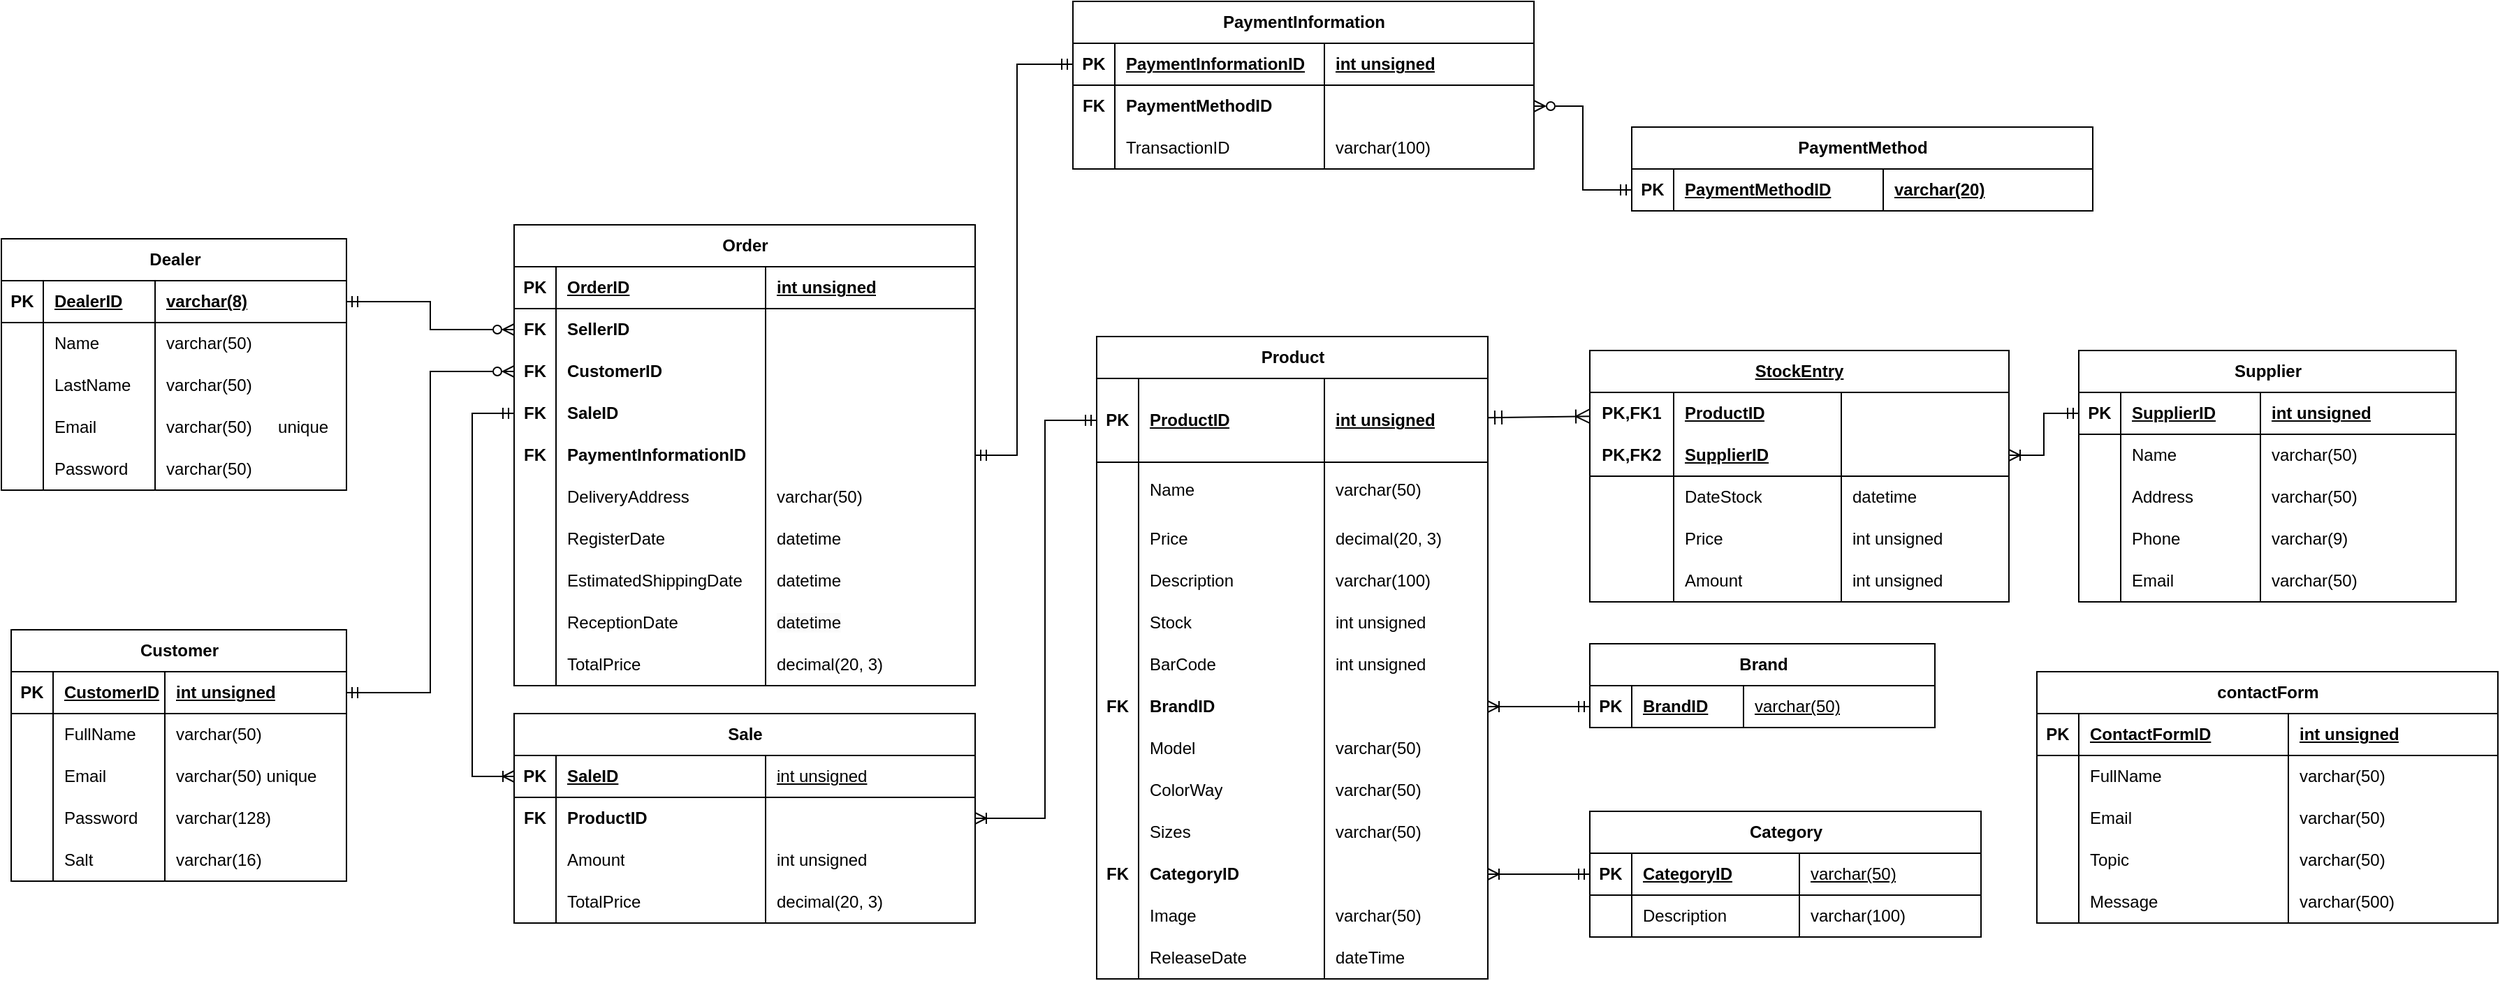 <mxfile version="26.0.16">
  <diagram name="Página-1" id="cJrucJ9MYrc84OcfjfBG">
    <mxGraphModel dx="2420" dy="864" grid="1" gridSize="10" guides="1" tooltips="1" connect="1" arrows="1" fold="1" page="1" pageScale="1" pageWidth="827" pageHeight="1169" math="0" shadow="0">
      <root>
        <mxCell id="0" />
        <mxCell id="1" parent="0" />
        <mxCell id="LCG_5hR3Txw6Ppuh9B2O-55" value="Product" style="shape=table;startSize=30;container=1;collapsible=1;childLayout=tableLayout;fixedRows=1;rowLines=0;fontStyle=1;align=center;resizeLast=1;html=1;" parent="1" vertex="1">
          <mxGeometry x="167" y="820" width="280.0" height="460" as="geometry" />
        </mxCell>
        <mxCell id="LCG_5hR3Txw6Ppuh9B2O-56" value="" style="shape=tableRow;horizontal=0;startSize=0;swimlaneHead=0;swimlaneBody=0;fillColor=none;collapsible=0;dropTarget=0;points=[[0,0.5],[1,0.5]];portConstraint=eastwest;top=0;left=0;right=0;bottom=1;" parent="LCG_5hR3Txw6Ppuh9B2O-55" vertex="1">
          <mxGeometry y="30" width="280.0" height="60" as="geometry" />
        </mxCell>
        <mxCell id="LCG_5hR3Txw6Ppuh9B2O-57" value="PK" style="shape=partialRectangle;connectable=0;fillColor=none;top=0;left=0;bottom=0;right=0;fontStyle=1;overflow=hidden;whiteSpace=wrap;html=1;" parent="LCG_5hR3Txw6Ppuh9B2O-56" vertex="1">
          <mxGeometry width="30" height="60" as="geometry">
            <mxRectangle width="30" height="60" as="alternateBounds" />
          </mxGeometry>
        </mxCell>
        <mxCell id="LCG_5hR3Txw6Ppuh9B2O-58" value="ProductID" style="shape=partialRectangle;connectable=0;fillColor=none;top=0;left=0;bottom=0;right=0;align=left;spacingLeft=6;fontStyle=5;overflow=hidden;whiteSpace=wrap;html=1;" parent="LCG_5hR3Txw6Ppuh9B2O-56" vertex="1">
          <mxGeometry x="30" width="133" height="60" as="geometry">
            <mxRectangle width="133" height="60" as="alternateBounds" />
          </mxGeometry>
        </mxCell>
        <mxCell id="LCG_5hR3Txw6Ppuh9B2O-59" value="int unsigned" style="shape=partialRectangle;connectable=0;fillColor=none;top=0;left=0;bottom=0;right=0;align=left;spacingLeft=6;fontStyle=5;overflow=hidden;whiteSpace=wrap;html=1;" parent="LCG_5hR3Txw6Ppuh9B2O-56" vertex="1">
          <mxGeometry x="163" width="117.0" height="60" as="geometry">
            <mxRectangle width="117.0" height="60" as="alternateBounds" />
          </mxGeometry>
        </mxCell>
        <mxCell id="LCG_5hR3Txw6Ppuh9B2O-60" value="" style="shape=tableRow;horizontal=0;startSize=0;swimlaneHead=0;swimlaneBody=0;fillColor=none;collapsible=0;dropTarget=0;points=[[0,0.5],[1,0.5]];portConstraint=eastwest;top=0;left=0;right=0;bottom=0;" parent="LCG_5hR3Txw6Ppuh9B2O-55" vertex="1">
          <mxGeometry y="90" width="280.0" height="40" as="geometry" />
        </mxCell>
        <mxCell id="LCG_5hR3Txw6Ppuh9B2O-61" value="" style="shape=partialRectangle;connectable=0;fillColor=none;top=0;left=0;bottom=0;right=0;editable=1;overflow=hidden;whiteSpace=wrap;html=1;" parent="LCG_5hR3Txw6Ppuh9B2O-60" vertex="1">
          <mxGeometry width="30" height="40" as="geometry">
            <mxRectangle width="30" height="40" as="alternateBounds" />
          </mxGeometry>
        </mxCell>
        <mxCell id="LCG_5hR3Txw6Ppuh9B2O-62" value="Name" style="shape=partialRectangle;connectable=0;fillColor=none;top=0;left=0;bottom=0;right=0;align=left;spacingLeft=6;overflow=hidden;whiteSpace=wrap;html=1;" parent="LCG_5hR3Txw6Ppuh9B2O-60" vertex="1">
          <mxGeometry x="30" width="133" height="40" as="geometry">
            <mxRectangle width="133" height="40" as="alternateBounds" />
          </mxGeometry>
        </mxCell>
        <mxCell id="LCG_5hR3Txw6Ppuh9B2O-63" value="varchar(50)" style="shape=partialRectangle;connectable=0;fillColor=none;top=0;left=0;bottom=0;right=0;align=left;spacingLeft=6;overflow=hidden;whiteSpace=wrap;html=1;" parent="LCG_5hR3Txw6Ppuh9B2O-60" vertex="1">
          <mxGeometry x="163" width="117.0" height="40" as="geometry">
            <mxRectangle width="117.0" height="40" as="alternateBounds" />
          </mxGeometry>
        </mxCell>
        <mxCell id="LCG_5hR3Txw6Ppuh9B2O-64" value="" style="shape=tableRow;horizontal=0;startSize=0;swimlaneHead=0;swimlaneBody=0;fillColor=none;collapsible=0;dropTarget=0;points=[[0,0.5],[1,0.5]];portConstraint=eastwest;top=0;left=0;right=0;bottom=0;" parent="LCG_5hR3Txw6Ppuh9B2O-55" vertex="1">
          <mxGeometry y="130" width="280.0" height="30" as="geometry" />
        </mxCell>
        <mxCell id="LCG_5hR3Txw6Ppuh9B2O-65" value="" style="shape=partialRectangle;connectable=0;fillColor=none;top=0;left=0;bottom=0;right=0;editable=1;overflow=hidden;whiteSpace=wrap;html=1;" parent="LCG_5hR3Txw6Ppuh9B2O-64" vertex="1">
          <mxGeometry width="30" height="30" as="geometry">
            <mxRectangle width="30" height="30" as="alternateBounds" />
          </mxGeometry>
        </mxCell>
        <mxCell id="LCG_5hR3Txw6Ppuh9B2O-66" value="Price" style="shape=partialRectangle;connectable=0;fillColor=none;top=0;left=0;bottom=0;right=0;align=left;spacingLeft=6;overflow=hidden;whiteSpace=wrap;html=1;" parent="LCG_5hR3Txw6Ppuh9B2O-64" vertex="1">
          <mxGeometry x="30" width="133" height="30" as="geometry">
            <mxRectangle width="133" height="30" as="alternateBounds" />
          </mxGeometry>
        </mxCell>
        <mxCell id="LCG_5hR3Txw6Ppuh9B2O-67" value="decimal(20, 3)" style="shape=partialRectangle;connectable=0;fillColor=none;top=0;left=0;bottom=0;right=0;align=left;spacingLeft=6;overflow=hidden;whiteSpace=wrap;html=1;" parent="LCG_5hR3Txw6Ppuh9B2O-64" vertex="1">
          <mxGeometry x="163" width="117.0" height="30" as="geometry">
            <mxRectangle width="117.0" height="30" as="alternateBounds" />
          </mxGeometry>
        </mxCell>
        <mxCell id="LCG_5hR3Txw6Ppuh9B2O-68" value="" style="shape=tableRow;horizontal=0;startSize=0;swimlaneHead=0;swimlaneBody=0;fillColor=none;collapsible=0;dropTarget=0;points=[[0,0.5],[1,0.5]];portConstraint=eastwest;top=0;left=0;right=0;bottom=0;" parent="LCG_5hR3Txw6Ppuh9B2O-55" vertex="1">
          <mxGeometry y="160" width="280.0" height="30" as="geometry" />
        </mxCell>
        <mxCell id="LCG_5hR3Txw6Ppuh9B2O-69" value="" style="shape=partialRectangle;connectable=0;fillColor=none;top=0;left=0;bottom=0;right=0;editable=1;overflow=hidden;whiteSpace=wrap;html=1;" parent="LCG_5hR3Txw6Ppuh9B2O-68" vertex="1">
          <mxGeometry width="30" height="30" as="geometry">
            <mxRectangle width="30" height="30" as="alternateBounds" />
          </mxGeometry>
        </mxCell>
        <mxCell id="LCG_5hR3Txw6Ppuh9B2O-70" value="Description" style="shape=partialRectangle;connectable=0;fillColor=none;top=0;left=0;bottom=0;right=0;align=left;spacingLeft=6;overflow=hidden;whiteSpace=wrap;html=1;" parent="LCG_5hR3Txw6Ppuh9B2O-68" vertex="1">
          <mxGeometry x="30" width="133" height="30" as="geometry">
            <mxRectangle width="133" height="30" as="alternateBounds" />
          </mxGeometry>
        </mxCell>
        <mxCell id="LCG_5hR3Txw6Ppuh9B2O-71" value="varchar(100)" style="shape=partialRectangle;connectable=0;fillColor=none;top=0;left=0;bottom=0;right=0;align=left;spacingLeft=6;overflow=hidden;whiteSpace=wrap;html=1;" parent="LCG_5hR3Txw6Ppuh9B2O-68" vertex="1">
          <mxGeometry x="163" width="117.0" height="30" as="geometry">
            <mxRectangle width="117.0" height="30" as="alternateBounds" />
          </mxGeometry>
        </mxCell>
        <mxCell id="LCG_5hR3Txw6Ppuh9B2O-72" value="" style="shape=tableRow;horizontal=0;startSize=0;swimlaneHead=0;swimlaneBody=0;fillColor=none;collapsible=0;dropTarget=0;points=[[0,0.5],[1,0.5]];portConstraint=eastwest;top=0;left=0;right=0;bottom=0;" parent="LCG_5hR3Txw6Ppuh9B2O-55" vertex="1">
          <mxGeometry y="190" width="280.0" height="30" as="geometry" />
        </mxCell>
        <mxCell id="LCG_5hR3Txw6Ppuh9B2O-73" value="" style="shape=partialRectangle;connectable=0;fillColor=none;top=0;left=0;bottom=0;right=0;editable=1;overflow=hidden;whiteSpace=wrap;html=1;" parent="LCG_5hR3Txw6Ppuh9B2O-72" vertex="1">
          <mxGeometry width="30" height="30" as="geometry">
            <mxRectangle width="30" height="30" as="alternateBounds" />
          </mxGeometry>
        </mxCell>
        <mxCell id="LCG_5hR3Txw6Ppuh9B2O-74" value="Stock" style="shape=partialRectangle;connectable=0;fillColor=none;top=0;left=0;bottom=0;right=0;align=left;spacingLeft=6;overflow=hidden;whiteSpace=wrap;html=1;" parent="LCG_5hR3Txw6Ppuh9B2O-72" vertex="1">
          <mxGeometry x="30" width="133" height="30" as="geometry">
            <mxRectangle width="133" height="30" as="alternateBounds" />
          </mxGeometry>
        </mxCell>
        <mxCell id="LCG_5hR3Txw6Ppuh9B2O-75" value="int unsigned" style="shape=partialRectangle;connectable=0;fillColor=none;top=0;left=0;bottom=0;right=0;align=left;spacingLeft=6;overflow=hidden;whiteSpace=wrap;html=1;" parent="LCG_5hR3Txw6Ppuh9B2O-72" vertex="1">
          <mxGeometry x="163" width="117.0" height="30" as="geometry">
            <mxRectangle width="117.0" height="30" as="alternateBounds" />
          </mxGeometry>
        </mxCell>
        <mxCell id="LCG_5hR3Txw6Ppuh9B2O-76" value="" style="shape=tableRow;horizontal=0;startSize=0;swimlaneHead=0;swimlaneBody=0;fillColor=none;collapsible=0;dropTarget=0;points=[[0,0.5],[1,0.5]];portConstraint=eastwest;top=0;left=0;right=0;bottom=0;" parent="LCG_5hR3Txw6Ppuh9B2O-55" vertex="1">
          <mxGeometry y="220" width="280.0" height="30" as="geometry" />
        </mxCell>
        <mxCell id="LCG_5hR3Txw6Ppuh9B2O-77" value="" style="shape=partialRectangle;connectable=0;fillColor=none;top=0;left=0;bottom=0;right=0;editable=1;overflow=hidden;whiteSpace=wrap;html=1;" parent="LCG_5hR3Txw6Ppuh9B2O-76" vertex="1">
          <mxGeometry width="30" height="30" as="geometry">
            <mxRectangle width="30" height="30" as="alternateBounds" />
          </mxGeometry>
        </mxCell>
        <mxCell id="LCG_5hR3Txw6Ppuh9B2O-78" value="BarCode" style="shape=partialRectangle;connectable=0;fillColor=none;top=0;left=0;bottom=0;right=0;align=left;spacingLeft=6;overflow=hidden;whiteSpace=wrap;html=1;" parent="LCG_5hR3Txw6Ppuh9B2O-76" vertex="1">
          <mxGeometry x="30" width="133" height="30" as="geometry">
            <mxRectangle width="133" height="30" as="alternateBounds" />
          </mxGeometry>
        </mxCell>
        <mxCell id="LCG_5hR3Txw6Ppuh9B2O-79" value="int unsigned" style="shape=partialRectangle;connectable=0;fillColor=none;top=0;left=0;bottom=0;right=0;align=left;spacingLeft=6;overflow=hidden;whiteSpace=wrap;html=1;" parent="LCG_5hR3Txw6Ppuh9B2O-76" vertex="1">
          <mxGeometry x="163" width="117.0" height="30" as="geometry">
            <mxRectangle width="117.0" height="30" as="alternateBounds" />
          </mxGeometry>
        </mxCell>
        <mxCell id="LCG_5hR3Txw6Ppuh9B2O-80" value="" style="shape=tableRow;horizontal=0;startSize=0;swimlaneHead=0;swimlaneBody=0;fillColor=none;collapsible=0;dropTarget=0;points=[[0,0.5],[1,0.5]];portConstraint=eastwest;top=0;left=0;right=0;bottom=0;" parent="LCG_5hR3Txw6Ppuh9B2O-55" vertex="1">
          <mxGeometry y="250" width="280.0" height="30" as="geometry" />
        </mxCell>
        <mxCell id="LCG_5hR3Txw6Ppuh9B2O-81" value="&lt;b&gt;FK&lt;/b&gt;" style="shape=partialRectangle;connectable=0;fillColor=none;top=0;left=0;bottom=0;right=0;editable=1;overflow=hidden;whiteSpace=wrap;html=1;" parent="LCG_5hR3Txw6Ppuh9B2O-80" vertex="1">
          <mxGeometry width="30" height="30" as="geometry">
            <mxRectangle width="30" height="30" as="alternateBounds" />
          </mxGeometry>
        </mxCell>
        <mxCell id="LCG_5hR3Txw6Ppuh9B2O-82" value="&lt;b&gt;BrandID&lt;/b&gt;" style="shape=partialRectangle;connectable=0;fillColor=none;top=0;left=0;bottom=0;right=0;align=left;spacingLeft=6;overflow=hidden;whiteSpace=wrap;html=1;" parent="LCG_5hR3Txw6Ppuh9B2O-80" vertex="1">
          <mxGeometry x="30" width="133" height="30" as="geometry">
            <mxRectangle width="133" height="30" as="alternateBounds" />
          </mxGeometry>
        </mxCell>
        <mxCell id="LCG_5hR3Txw6Ppuh9B2O-83" value="" style="shape=partialRectangle;connectable=0;fillColor=none;top=0;left=0;bottom=0;right=0;align=left;spacingLeft=6;overflow=hidden;whiteSpace=wrap;html=1;" parent="LCG_5hR3Txw6Ppuh9B2O-80" vertex="1">
          <mxGeometry x="163" width="117.0" height="30" as="geometry">
            <mxRectangle width="117.0" height="30" as="alternateBounds" />
          </mxGeometry>
        </mxCell>
        <mxCell id="LCG_5hR3Txw6Ppuh9B2O-84" value="" style="shape=tableRow;horizontal=0;startSize=0;swimlaneHead=0;swimlaneBody=0;fillColor=none;collapsible=0;dropTarget=0;points=[[0,0.5],[1,0.5]];portConstraint=eastwest;top=0;left=0;right=0;bottom=0;" parent="LCG_5hR3Txw6Ppuh9B2O-55" vertex="1">
          <mxGeometry y="280" width="280.0" height="30" as="geometry" />
        </mxCell>
        <mxCell id="LCG_5hR3Txw6Ppuh9B2O-85" value="" style="shape=partialRectangle;connectable=0;fillColor=none;top=0;left=0;bottom=0;right=0;editable=1;overflow=hidden;whiteSpace=wrap;html=1;" parent="LCG_5hR3Txw6Ppuh9B2O-84" vertex="1">
          <mxGeometry width="30" height="30" as="geometry">
            <mxRectangle width="30" height="30" as="alternateBounds" />
          </mxGeometry>
        </mxCell>
        <mxCell id="LCG_5hR3Txw6Ppuh9B2O-86" value="Model" style="shape=partialRectangle;connectable=0;fillColor=none;top=0;left=0;bottom=0;right=0;align=left;spacingLeft=6;overflow=hidden;whiteSpace=wrap;html=1;" parent="LCG_5hR3Txw6Ppuh9B2O-84" vertex="1">
          <mxGeometry x="30" width="133" height="30" as="geometry">
            <mxRectangle width="133" height="30" as="alternateBounds" />
          </mxGeometry>
        </mxCell>
        <mxCell id="LCG_5hR3Txw6Ppuh9B2O-87" value="varchar(50)" style="shape=partialRectangle;connectable=0;fillColor=none;top=0;left=0;bottom=0;right=0;align=left;spacingLeft=6;overflow=hidden;whiteSpace=wrap;html=1;" parent="LCG_5hR3Txw6Ppuh9B2O-84" vertex="1">
          <mxGeometry x="163" width="117.0" height="30" as="geometry">
            <mxRectangle width="117.0" height="30" as="alternateBounds" />
          </mxGeometry>
        </mxCell>
        <mxCell id="LCG_5hR3Txw6Ppuh9B2O-256" value="" style="shape=tableRow;horizontal=0;startSize=0;swimlaneHead=0;swimlaneBody=0;fillColor=none;collapsible=0;dropTarget=0;points=[[0,0.5],[1,0.5]];portConstraint=eastwest;top=0;left=0;right=0;bottom=0;" parent="LCG_5hR3Txw6Ppuh9B2O-55" vertex="1">
          <mxGeometry y="310" width="280.0" height="30" as="geometry" />
        </mxCell>
        <mxCell id="LCG_5hR3Txw6Ppuh9B2O-257" value="" style="shape=partialRectangle;connectable=0;fillColor=none;top=0;left=0;bottom=0;right=0;editable=1;overflow=hidden;whiteSpace=wrap;html=1;" parent="LCG_5hR3Txw6Ppuh9B2O-256" vertex="1">
          <mxGeometry width="30" height="30" as="geometry">
            <mxRectangle width="30" height="30" as="alternateBounds" />
          </mxGeometry>
        </mxCell>
        <mxCell id="LCG_5hR3Txw6Ppuh9B2O-258" value="ColorWay" style="shape=partialRectangle;connectable=0;fillColor=none;top=0;left=0;bottom=0;right=0;align=left;spacingLeft=6;overflow=hidden;whiteSpace=wrap;html=1;" parent="LCG_5hR3Txw6Ppuh9B2O-256" vertex="1">
          <mxGeometry x="30" width="133" height="30" as="geometry">
            <mxRectangle width="133" height="30" as="alternateBounds" />
          </mxGeometry>
        </mxCell>
        <mxCell id="LCG_5hR3Txw6Ppuh9B2O-259" value="varchar(50)" style="shape=partialRectangle;connectable=0;fillColor=none;top=0;left=0;bottom=0;right=0;align=left;spacingLeft=6;overflow=hidden;whiteSpace=wrap;html=1;" parent="LCG_5hR3Txw6Ppuh9B2O-256" vertex="1">
          <mxGeometry x="163" width="117.0" height="30" as="geometry">
            <mxRectangle width="117.0" height="30" as="alternateBounds" />
          </mxGeometry>
        </mxCell>
        <mxCell id="LCG_5hR3Txw6Ppuh9B2O-260" value="" style="shape=tableRow;horizontal=0;startSize=0;swimlaneHead=0;swimlaneBody=0;fillColor=none;collapsible=0;dropTarget=0;points=[[0,0.5],[1,0.5]];portConstraint=eastwest;top=0;left=0;right=0;bottom=0;" parent="LCG_5hR3Txw6Ppuh9B2O-55" vertex="1">
          <mxGeometry y="340" width="280.0" height="30" as="geometry" />
        </mxCell>
        <mxCell id="LCG_5hR3Txw6Ppuh9B2O-261" value="" style="shape=partialRectangle;connectable=0;fillColor=none;top=0;left=0;bottom=0;right=0;editable=1;overflow=hidden;whiteSpace=wrap;html=1;" parent="LCG_5hR3Txw6Ppuh9B2O-260" vertex="1">
          <mxGeometry width="30" height="30" as="geometry">
            <mxRectangle width="30" height="30" as="alternateBounds" />
          </mxGeometry>
        </mxCell>
        <mxCell id="LCG_5hR3Txw6Ppuh9B2O-262" value="Sizes" style="shape=partialRectangle;connectable=0;fillColor=none;top=0;left=0;bottom=0;right=0;align=left;spacingLeft=6;overflow=hidden;whiteSpace=wrap;html=1;" parent="LCG_5hR3Txw6Ppuh9B2O-260" vertex="1">
          <mxGeometry x="30" width="133" height="30" as="geometry">
            <mxRectangle width="133" height="30" as="alternateBounds" />
          </mxGeometry>
        </mxCell>
        <mxCell id="LCG_5hR3Txw6Ppuh9B2O-263" value="varchar(50)" style="shape=partialRectangle;connectable=0;fillColor=none;top=0;left=0;bottom=0;right=0;align=left;spacingLeft=6;overflow=hidden;whiteSpace=wrap;html=1;" parent="LCG_5hR3Txw6Ppuh9B2O-260" vertex="1">
          <mxGeometry x="163" width="117.0" height="30" as="geometry">
            <mxRectangle width="117.0" height="30" as="alternateBounds" />
          </mxGeometry>
        </mxCell>
        <mxCell id="LCG_5hR3Txw6Ppuh9B2O-264" value="" style="shape=tableRow;horizontal=0;startSize=0;swimlaneHead=0;swimlaneBody=0;fillColor=none;collapsible=0;dropTarget=0;points=[[0,0.5],[1,0.5]];portConstraint=eastwest;top=0;left=0;right=0;bottom=0;" parent="LCG_5hR3Txw6Ppuh9B2O-55" vertex="1">
          <mxGeometry y="370" width="280.0" height="30" as="geometry" />
        </mxCell>
        <mxCell id="LCG_5hR3Txw6Ppuh9B2O-265" value="&lt;b&gt;FK&lt;/b&gt;" style="shape=partialRectangle;connectable=0;fillColor=none;top=0;left=0;bottom=0;right=0;editable=1;overflow=hidden;whiteSpace=wrap;html=1;" parent="LCG_5hR3Txw6Ppuh9B2O-264" vertex="1">
          <mxGeometry width="30" height="30" as="geometry">
            <mxRectangle width="30" height="30" as="alternateBounds" />
          </mxGeometry>
        </mxCell>
        <mxCell id="LCG_5hR3Txw6Ppuh9B2O-266" value="&lt;b&gt;CategoryID&lt;/b&gt;" style="shape=partialRectangle;connectable=0;fillColor=none;top=0;left=0;bottom=0;right=0;align=left;spacingLeft=6;overflow=hidden;whiteSpace=wrap;html=1;" parent="LCG_5hR3Txw6Ppuh9B2O-264" vertex="1">
          <mxGeometry x="30" width="133" height="30" as="geometry">
            <mxRectangle width="133" height="30" as="alternateBounds" />
          </mxGeometry>
        </mxCell>
        <mxCell id="LCG_5hR3Txw6Ppuh9B2O-267" value="" style="shape=partialRectangle;connectable=0;fillColor=none;top=0;left=0;bottom=0;right=0;align=left;spacingLeft=6;overflow=hidden;whiteSpace=wrap;html=1;" parent="LCG_5hR3Txw6Ppuh9B2O-264" vertex="1">
          <mxGeometry x="163" width="117.0" height="30" as="geometry">
            <mxRectangle width="117.0" height="30" as="alternateBounds" />
          </mxGeometry>
        </mxCell>
        <mxCell id="LCG_5hR3Txw6Ppuh9B2O-313" value="" style="shape=tableRow;horizontal=0;startSize=0;swimlaneHead=0;swimlaneBody=0;fillColor=none;collapsible=0;dropTarget=0;points=[[0,0.5],[1,0.5]];portConstraint=eastwest;top=0;left=0;right=0;bottom=0;" parent="LCG_5hR3Txw6Ppuh9B2O-55" vertex="1">
          <mxGeometry y="400" width="280.0" height="30" as="geometry" />
        </mxCell>
        <mxCell id="LCG_5hR3Txw6Ppuh9B2O-314" value="" style="shape=partialRectangle;connectable=0;fillColor=none;top=0;left=0;bottom=0;right=0;editable=1;overflow=hidden;whiteSpace=wrap;html=1;" parent="LCG_5hR3Txw6Ppuh9B2O-313" vertex="1">
          <mxGeometry width="30" height="30" as="geometry">
            <mxRectangle width="30" height="30" as="alternateBounds" />
          </mxGeometry>
        </mxCell>
        <mxCell id="LCG_5hR3Txw6Ppuh9B2O-315" value="Image" style="shape=partialRectangle;connectable=0;fillColor=none;top=0;left=0;bottom=0;right=0;align=left;spacingLeft=6;overflow=hidden;whiteSpace=wrap;html=1;" parent="LCG_5hR3Txw6Ppuh9B2O-313" vertex="1">
          <mxGeometry x="30" width="133" height="30" as="geometry">
            <mxRectangle width="133" height="30" as="alternateBounds" />
          </mxGeometry>
        </mxCell>
        <mxCell id="LCG_5hR3Txw6Ppuh9B2O-316" value="varchar(50)" style="shape=partialRectangle;connectable=0;fillColor=none;top=0;left=0;bottom=0;right=0;align=left;spacingLeft=6;overflow=hidden;whiteSpace=wrap;html=1;" parent="LCG_5hR3Txw6Ppuh9B2O-313" vertex="1">
          <mxGeometry x="163" width="117.0" height="30" as="geometry">
            <mxRectangle width="117.0" height="30" as="alternateBounds" />
          </mxGeometry>
        </mxCell>
        <mxCell id="LCG_5hR3Txw6Ppuh9B2O-317" value="" style="shape=tableRow;horizontal=0;startSize=0;swimlaneHead=0;swimlaneBody=0;fillColor=none;collapsible=0;dropTarget=0;points=[[0,0.5],[1,0.5]];portConstraint=eastwest;top=0;left=0;right=0;bottom=0;" parent="LCG_5hR3Txw6Ppuh9B2O-55" vertex="1">
          <mxGeometry y="430" width="280.0" height="30" as="geometry" />
        </mxCell>
        <mxCell id="LCG_5hR3Txw6Ppuh9B2O-318" value="" style="shape=partialRectangle;connectable=0;fillColor=none;top=0;left=0;bottom=0;right=0;editable=1;overflow=hidden;whiteSpace=wrap;html=1;" parent="LCG_5hR3Txw6Ppuh9B2O-317" vertex="1">
          <mxGeometry width="30" height="30" as="geometry">
            <mxRectangle width="30" height="30" as="alternateBounds" />
          </mxGeometry>
        </mxCell>
        <mxCell id="LCG_5hR3Txw6Ppuh9B2O-319" value="ReleaseDate" style="shape=partialRectangle;connectable=0;fillColor=none;top=0;left=0;bottom=0;right=0;align=left;spacingLeft=6;overflow=hidden;whiteSpace=wrap;html=1;" parent="LCG_5hR3Txw6Ppuh9B2O-317" vertex="1">
          <mxGeometry x="30" width="133" height="30" as="geometry">
            <mxRectangle width="133" height="30" as="alternateBounds" />
          </mxGeometry>
        </mxCell>
        <mxCell id="LCG_5hR3Txw6Ppuh9B2O-320" value="dateTime" style="shape=partialRectangle;connectable=0;fillColor=none;top=0;left=0;bottom=0;right=0;align=left;spacingLeft=6;overflow=hidden;whiteSpace=wrap;html=1;" parent="LCG_5hR3Txw6Ppuh9B2O-317" vertex="1">
          <mxGeometry x="163" width="117.0" height="30" as="geometry">
            <mxRectangle width="117.0" height="30" as="alternateBounds" />
          </mxGeometry>
        </mxCell>
        <mxCell id="LCG_5hR3Txw6Ppuh9B2O-102" value="Dealer" style="shape=table;startSize=30;container=1;collapsible=1;childLayout=tableLayout;fixedRows=1;rowLines=0;fontStyle=1;align=center;resizeLast=1;html=1;" parent="1" vertex="1">
          <mxGeometry x="-617" y="750" width="247" height="180.0" as="geometry">
            <mxRectangle x="-617" y="750" width="80" height="30" as="alternateBounds" />
          </mxGeometry>
        </mxCell>
        <mxCell id="LCG_5hR3Txw6Ppuh9B2O-103" value="" style="shape=tableRow;horizontal=0;startSize=0;swimlaneHead=0;swimlaneBody=0;fillColor=none;collapsible=0;dropTarget=0;points=[[0,0.5],[1,0.5]];portConstraint=eastwest;top=0;left=0;right=0;bottom=1;" parent="LCG_5hR3Txw6Ppuh9B2O-102" vertex="1">
          <mxGeometry y="30" width="247" height="30" as="geometry" />
        </mxCell>
        <mxCell id="LCG_5hR3Txw6Ppuh9B2O-104" value="PK" style="shape=partialRectangle;connectable=0;fillColor=none;top=0;left=0;bottom=0;right=0;fontStyle=1;overflow=hidden;whiteSpace=wrap;html=1;" parent="LCG_5hR3Txw6Ppuh9B2O-103" vertex="1">
          <mxGeometry width="30" height="30" as="geometry">
            <mxRectangle width="30" height="30" as="alternateBounds" />
          </mxGeometry>
        </mxCell>
        <mxCell id="LCG_5hR3Txw6Ppuh9B2O-105" value="DealerID" style="shape=partialRectangle;connectable=0;fillColor=none;top=0;left=0;bottom=0;right=0;align=left;spacingLeft=6;fontStyle=5;overflow=hidden;whiteSpace=wrap;html=1;" parent="LCG_5hR3Txw6Ppuh9B2O-103" vertex="1">
          <mxGeometry x="30" width="80" height="30" as="geometry">
            <mxRectangle width="80" height="30" as="alternateBounds" />
          </mxGeometry>
        </mxCell>
        <mxCell id="LCG_5hR3Txw6Ppuh9B2O-106" value="varchar(8)" style="shape=partialRectangle;connectable=0;fillColor=none;top=0;left=0;bottom=0;right=0;align=left;spacingLeft=6;fontStyle=5;overflow=hidden;whiteSpace=wrap;html=1;" parent="LCG_5hR3Txw6Ppuh9B2O-103" vertex="1">
          <mxGeometry x="110" width="137" height="30" as="geometry">
            <mxRectangle width="137" height="30" as="alternateBounds" />
          </mxGeometry>
        </mxCell>
        <mxCell id="LCG_5hR3Txw6Ppuh9B2O-107" value="" style="shape=tableRow;horizontal=0;startSize=0;swimlaneHead=0;swimlaneBody=0;fillColor=none;collapsible=0;dropTarget=0;points=[[0,0.5],[1,0.5]];portConstraint=eastwest;top=0;left=0;right=0;bottom=0;" parent="LCG_5hR3Txw6Ppuh9B2O-102" vertex="1">
          <mxGeometry y="60" width="247" height="30" as="geometry" />
        </mxCell>
        <mxCell id="LCG_5hR3Txw6Ppuh9B2O-108" value="" style="shape=partialRectangle;connectable=0;fillColor=none;top=0;left=0;bottom=0;right=0;editable=1;overflow=hidden;whiteSpace=wrap;html=1;" parent="LCG_5hR3Txw6Ppuh9B2O-107" vertex="1">
          <mxGeometry width="30" height="30" as="geometry">
            <mxRectangle width="30" height="30" as="alternateBounds" />
          </mxGeometry>
        </mxCell>
        <mxCell id="LCG_5hR3Txw6Ppuh9B2O-109" value="Name" style="shape=partialRectangle;connectable=0;fillColor=none;top=0;left=0;bottom=0;right=0;align=left;spacingLeft=6;overflow=hidden;whiteSpace=wrap;html=1;" parent="LCG_5hR3Txw6Ppuh9B2O-107" vertex="1">
          <mxGeometry x="30" width="80" height="30" as="geometry">
            <mxRectangle width="80" height="30" as="alternateBounds" />
          </mxGeometry>
        </mxCell>
        <mxCell id="LCG_5hR3Txw6Ppuh9B2O-110" value="&lt;span style=&quot;font-weight: normal;&quot;&gt;varchar(50)&lt;/span&gt;" style="shape=partialRectangle;connectable=0;fillColor=none;top=0;left=0;bottom=0;right=0;align=left;spacingLeft=6;overflow=hidden;whiteSpace=wrap;html=1;fontStyle=1" parent="LCG_5hR3Txw6Ppuh9B2O-107" vertex="1">
          <mxGeometry x="110" width="137" height="30" as="geometry">
            <mxRectangle width="137" height="30" as="alternateBounds" />
          </mxGeometry>
        </mxCell>
        <mxCell id="LCG_5hR3Txw6Ppuh9B2O-111" value="" style="shape=tableRow;horizontal=0;startSize=0;swimlaneHead=0;swimlaneBody=0;fillColor=none;collapsible=0;dropTarget=0;points=[[0,0.5],[1,0.5]];portConstraint=eastwest;top=0;left=0;right=0;bottom=0;" parent="LCG_5hR3Txw6Ppuh9B2O-102" vertex="1">
          <mxGeometry y="90" width="247" height="30" as="geometry" />
        </mxCell>
        <mxCell id="LCG_5hR3Txw6Ppuh9B2O-112" value="" style="shape=partialRectangle;connectable=0;fillColor=none;top=0;left=0;bottom=0;right=0;editable=1;overflow=hidden;whiteSpace=wrap;html=1;" parent="LCG_5hR3Txw6Ppuh9B2O-111" vertex="1">
          <mxGeometry width="30" height="30" as="geometry">
            <mxRectangle width="30" height="30" as="alternateBounds" />
          </mxGeometry>
        </mxCell>
        <mxCell id="LCG_5hR3Txw6Ppuh9B2O-113" value="LastName" style="shape=partialRectangle;connectable=0;fillColor=none;top=0;left=0;bottom=0;right=0;align=left;spacingLeft=6;overflow=hidden;whiteSpace=wrap;html=1;" parent="LCG_5hR3Txw6Ppuh9B2O-111" vertex="1">
          <mxGeometry x="30" width="80" height="30" as="geometry">
            <mxRectangle width="80" height="30" as="alternateBounds" />
          </mxGeometry>
        </mxCell>
        <mxCell id="LCG_5hR3Txw6Ppuh9B2O-114" value="varchar(50)" style="shape=partialRectangle;connectable=0;fillColor=none;top=0;left=0;bottom=0;right=0;align=left;spacingLeft=6;overflow=hidden;whiteSpace=wrap;html=1;" parent="LCG_5hR3Txw6Ppuh9B2O-111" vertex="1">
          <mxGeometry x="110" width="137" height="30" as="geometry">
            <mxRectangle width="137" height="30" as="alternateBounds" />
          </mxGeometry>
        </mxCell>
        <mxCell id="LCG_5hR3Txw6Ppuh9B2O-115" value="" style="shape=tableRow;horizontal=0;startSize=0;swimlaneHead=0;swimlaneBody=0;fillColor=none;collapsible=0;dropTarget=0;points=[[0,0.5],[1,0.5]];portConstraint=eastwest;top=0;left=0;right=0;bottom=0;" parent="LCG_5hR3Txw6Ppuh9B2O-102" vertex="1">
          <mxGeometry y="120" width="247" height="30" as="geometry" />
        </mxCell>
        <mxCell id="LCG_5hR3Txw6Ppuh9B2O-116" value="" style="shape=partialRectangle;connectable=0;fillColor=none;top=0;left=0;bottom=0;right=0;editable=1;overflow=hidden;whiteSpace=wrap;html=1;" parent="LCG_5hR3Txw6Ppuh9B2O-115" vertex="1">
          <mxGeometry width="30" height="30" as="geometry">
            <mxRectangle width="30" height="30" as="alternateBounds" />
          </mxGeometry>
        </mxCell>
        <mxCell id="LCG_5hR3Txw6Ppuh9B2O-117" value="Email" style="shape=partialRectangle;connectable=0;fillColor=none;top=0;left=0;bottom=0;right=0;align=left;spacingLeft=6;overflow=hidden;whiteSpace=wrap;html=1;" parent="LCG_5hR3Txw6Ppuh9B2O-115" vertex="1">
          <mxGeometry x="30" width="80" height="30" as="geometry">
            <mxRectangle width="80" height="30" as="alternateBounds" />
          </mxGeometry>
        </mxCell>
        <mxCell id="LCG_5hR3Txw6Ppuh9B2O-118" value="varchar(50)&lt;span style=&quot;white-space: pre;&quot;&gt;&#x9;&lt;/span&gt;unique" style="shape=partialRectangle;connectable=0;fillColor=none;top=0;left=0;bottom=0;right=0;align=left;spacingLeft=6;overflow=hidden;whiteSpace=wrap;html=1;" parent="LCG_5hR3Txw6Ppuh9B2O-115" vertex="1">
          <mxGeometry x="110" width="137" height="30" as="geometry">
            <mxRectangle width="137" height="30" as="alternateBounds" />
          </mxGeometry>
        </mxCell>
        <mxCell id="l0jsHw7z2quCkgtPG8hj-166" value="" style="shape=tableRow;horizontal=0;startSize=0;swimlaneHead=0;swimlaneBody=0;fillColor=none;collapsible=0;dropTarget=0;points=[[0,0.5],[1,0.5]];portConstraint=eastwest;top=0;left=0;right=0;bottom=0;" parent="LCG_5hR3Txw6Ppuh9B2O-102" vertex="1">
          <mxGeometry y="150" width="247" height="30" as="geometry" />
        </mxCell>
        <mxCell id="l0jsHw7z2quCkgtPG8hj-167" value="" style="shape=partialRectangle;connectable=0;fillColor=none;top=0;left=0;bottom=0;right=0;editable=1;overflow=hidden;whiteSpace=wrap;html=1;" parent="l0jsHw7z2quCkgtPG8hj-166" vertex="1">
          <mxGeometry width="30" height="30" as="geometry">
            <mxRectangle width="30" height="30" as="alternateBounds" />
          </mxGeometry>
        </mxCell>
        <mxCell id="l0jsHw7z2quCkgtPG8hj-168" value="Password" style="shape=partialRectangle;connectable=0;fillColor=none;top=0;left=0;bottom=0;right=0;align=left;spacingLeft=6;overflow=hidden;whiteSpace=wrap;html=1;" parent="l0jsHw7z2quCkgtPG8hj-166" vertex="1">
          <mxGeometry x="30" width="80" height="30" as="geometry">
            <mxRectangle width="80" height="30" as="alternateBounds" />
          </mxGeometry>
        </mxCell>
        <mxCell id="l0jsHw7z2quCkgtPG8hj-169" value="&lt;span style=&quot;font-weight: normal;&quot;&gt;varchar(50)&lt;/span&gt;" style="shape=partialRectangle;connectable=0;fillColor=none;top=0;left=0;bottom=0;right=0;align=left;spacingLeft=6;overflow=hidden;whiteSpace=wrap;html=1;fontStyle=1" parent="l0jsHw7z2quCkgtPG8hj-166" vertex="1">
          <mxGeometry x="110" width="137" height="30" as="geometry">
            <mxRectangle width="137" height="30" as="alternateBounds" />
          </mxGeometry>
        </mxCell>
        <mxCell id="LCG_5hR3Txw6Ppuh9B2O-119" value="Customer" style="shape=table;startSize=30;container=1;collapsible=1;childLayout=tableLayout;fixedRows=1;rowLines=0;fontStyle=1;align=center;resizeLast=1;html=1;" parent="1" vertex="1">
          <mxGeometry x="-610" y="1030" width="240" height="180" as="geometry" />
        </mxCell>
        <mxCell id="LCG_5hR3Txw6Ppuh9B2O-120" value="" style="shape=tableRow;horizontal=0;startSize=0;swimlaneHead=0;swimlaneBody=0;fillColor=none;collapsible=0;dropTarget=0;points=[[0,0.5],[1,0.5]];portConstraint=eastwest;top=0;left=0;right=0;bottom=1;" parent="LCG_5hR3Txw6Ppuh9B2O-119" vertex="1">
          <mxGeometry y="30" width="240" height="30" as="geometry" />
        </mxCell>
        <mxCell id="LCG_5hR3Txw6Ppuh9B2O-121" value="PK" style="shape=partialRectangle;connectable=0;fillColor=none;top=0;left=0;bottom=0;right=0;fontStyle=1;overflow=hidden;whiteSpace=wrap;html=1;" parent="LCG_5hR3Txw6Ppuh9B2O-120" vertex="1">
          <mxGeometry width="30" height="30" as="geometry">
            <mxRectangle width="30" height="30" as="alternateBounds" />
          </mxGeometry>
        </mxCell>
        <mxCell id="LCG_5hR3Txw6Ppuh9B2O-122" value="CustomerID" style="shape=partialRectangle;connectable=0;fillColor=none;top=0;left=0;bottom=0;right=0;align=left;spacingLeft=6;fontStyle=5;overflow=hidden;whiteSpace=wrap;html=1;" parent="LCG_5hR3Txw6Ppuh9B2O-120" vertex="1">
          <mxGeometry x="30" width="80" height="30" as="geometry">
            <mxRectangle width="80" height="30" as="alternateBounds" />
          </mxGeometry>
        </mxCell>
        <mxCell id="LCG_5hR3Txw6Ppuh9B2O-123" value="int unsigned" style="shape=partialRectangle;connectable=0;fillColor=none;top=0;left=0;bottom=0;right=0;align=left;spacingLeft=6;fontStyle=5;overflow=hidden;whiteSpace=wrap;html=1;" parent="LCG_5hR3Txw6Ppuh9B2O-120" vertex="1">
          <mxGeometry x="110" width="130" height="30" as="geometry">
            <mxRectangle width="130" height="30" as="alternateBounds" />
          </mxGeometry>
        </mxCell>
        <mxCell id="LCG_5hR3Txw6Ppuh9B2O-124" value="" style="shape=tableRow;horizontal=0;startSize=0;swimlaneHead=0;swimlaneBody=0;fillColor=none;collapsible=0;dropTarget=0;points=[[0,0.5],[1,0.5]];portConstraint=eastwest;top=0;left=0;right=0;bottom=0;" parent="LCG_5hR3Txw6Ppuh9B2O-119" vertex="1">
          <mxGeometry y="60" width="240" height="30" as="geometry" />
        </mxCell>
        <mxCell id="LCG_5hR3Txw6Ppuh9B2O-125" value="" style="shape=partialRectangle;connectable=0;fillColor=none;top=0;left=0;bottom=0;right=0;editable=1;overflow=hidden;whiteSpace=wrap;html=1;" parent="LCG_5hR3Txw6Ppuh9B2O-124" vertex="1">
          <mxGeometry width="30" height="30" as="geometry">
            <mxRectangle width="30" height="30" as="alternateBounds" />
          </mxGeometry>
        </mxCell>
        <mxCell id="LCG_5hR3Txw6Ppuh9B2O-126" value="FullName" style="shape=partialRectangle;connectable=0;fillColor=none;top=0;left=0;bottom=0;right=0;align=left;spacingLeft=6;overflow=hidden;whiteSpace=wrap;html=1;" parent="LCG_5hR3Txw6Ppuh9B2O-124" vertex="1">
          <mxGeometry x="30" width="80" height="30" as="geometry">
            <mxRectangle width="80" height="30" as="alternateBounds" />
          </mxGeometry>
        </mxCell>
        <mxCell id="LCG_5hR3Txw6Ppuh9B2O-127" value="varchar(50)" style="shape=partialRectangle;connectable=0;fillColor=none;top=0;left=0;bottom=0;right=0;align=left;spacingLeft=6;overflow=hidden;whiteSpace=wrap;html=1;" parent="LCG_5hR3Txw6Ppuh9B2O-124" vertex="1">
          <mxGeometry x="110" width="130" height="30" as="geometry">
            <mxRectangle width="130" height="30" as="alternateBounds" />
          </mxGeometry>
        </mxCell>
        <mxCell id="LCG_5hR3Txw6Ppuh9B2O-128" value="" style="shape=tableRow;horizontal=0;startSize=0;swimlaneHead=0;swimlaneBody=0;fillColor=none;collapsible=0;dropTarget=0;points=[[0,0.5],[1,0.5]];portConstraint=eastwest;top=0;left=0;right=0;bottom=0;" parent="LCG_5hR3Txw6Ppuh9B2O-119" vertex="1">
          <mxGeometry y="90" width="240" height="30" as="geometry" />
        </mxCell>
        <mxCell id="LCG_5hR3Txw6Ppuh9B2O-129" value="" style="shape=partialRectangle;connectable=0;fillColor=none;top=0;left=0;bottom=0;right=0;editable=1;overflow=hidden;whiteSpace=wrap;html=1;" parent="LCG_5hR3Txw6Ppuh9B2O-128" vertex="1">
          <mxGeometry width="30" height="30" as="geometry">
            <mxRectangle width="30" height="30" as="alternateBounds" />
          </mxGeometry>
        </mxCell>
        <mxCell id="LCG_5hR3Txw6Ppuh9B2O-130" value="Email" style="shape=partialRectangle;connectable=0;fillColor=none;top=0;left=0;bottom=0;right=0;align=left;spacingLeft=6;overflow=hidden;whiteSpace=wrap;html=1;" parent="LCG_5hR3Txw6Ppuh9B2O-128" vertex="1">
          <mxGeometry x="30" width="80" height="30" as="geometry">
            <mxRectangle width="80" height="30" as="alternateBounds" />
          </mxGeometry>
        </mxCell>
        <mxCell id="LCG_5hR3Txw6Ppuh9B2O-131" value="varchar(50) unique" style="shape=partialRectangle;connectable=0;fillColor=none;top=0;left=0;bottom=0;right=0;align=left;spacingLeft=6;overflow=hidden;whiteSpace=wrap;html=1;" parent="LCG_5hR3Txw6Ppuh9B2O-128" vertex="1">
          <mxGeometry x="110" width="130" height="30" as="geometry">
            <mxRectangle width="130" height="30" as="alternateBounds" />
          </mxGeometry>
        </mxCell>
        <mxCell id="LCG_5hR3Txw6Ppuh9B2O-321" value="" style="shape=tableRow;horizontal=0;startSize=0;swimlaneHead=0;swimlaneBody=0;fillColor=none;collapsible=0;dropTarget=0;points=[[0,0.5],[1,0.5]];portConstraint=eastwest;top=0;left=0;right=0;bottom=0;" parent="LCG_5hR3Txw6Ppuh9B2O-119" vertex="1">
          <mxGeometry y="120" width="240" height="30" as="geometry" />
        </mxCell>
        <mxCell id="LCG_5hR3Txw6Ppuh9B2O-322" value="" style="shape=partialRectangle;connectable=0;fillColor=none;top=0;left=0;bottom=0;right=0;editable=1;overflow=hidden;whiteSpace=wrap;html=1;" parent="LCG_5hR3Txw6Ppuh9B2O-321" vertex="1">
          <mxGeometry width="30" height="30" as="geometry">
            <mxRectangle width="30" height="30" as="alternateBounds" />
          </mxGeometry>
        </mxCell>
        <mxCell id="LCG_5hR3Txw6Ppuh9B2O-323" value="Password" style="shape=partialRectangle;connectable=0;fillColor=none;top=0;left=0;bottom=0;right=0;align=left;spacingLeft=6;overflow=hidden;whiteSpace=wrap;html=1;" parent="LCG_5hR3Txw6Ppuh9B2O-321" vertex="1">
          <mxGeometry x="30" width="80" height="30" as="geometry">
            <mxRectangle width="80" height="30" as="alternateBounds" />
          </mxGeometry>
        </mxCell>
        <mxCell id="LCG_5hR3Txw6Ppuh9B2O-324" value="varchar(128)" style="shape=partialRectangle;connectable=0;fillColor=none;top=0;left=0;bottom=0;right=0;align=left;spacingLeft=6;overflow=hidden;whiteSpace=wrap;html=1;" parent="LCG_5hR3Txw6Ppuh9B2O-321" vertex="1">
          <mxGeometry x="110" width="130" height="30" as="geometry">
            <mxRectangle width="130" height="30" as="alternateBounds" />
          </mxGeometry>
        </mxCell>
        <mxCell id="l0jsHw7z2quCkgtPG8hj-35" value="" style="shape=tableRow;horizontal=0;startSize=0;swimlaneHead=0;swimlaneBody=0;fillColor=none;collapsible=0;dropTarget=0;points=[[0,0.5],[1,0.5]];portConstraint=eastwest;top=0;left=0;right=0;bottom=0;" parent="LCG_5hR3Txw6Ppuh9B2O-119" vertex="1">
          <mxGeometry y="150" width="240" height="30" as="geometry" />
        </mxCell>
        <mxCell id="l0jsHw7z2quCkgtPG8hj-36" value="" style="shape=partialRectangle;connectable=0;fillColor=none;top=0;left=0;bottom=0;right=0;editable=1;overflow=hidden;whiteSpace=wrap;html=1;" parent="l0jsHw7z2quCkgtPG8hj-35" vertex="1">
          <mxGeometry width="30" height="30" as="geometry">
            <mxRectangle width="30" height="30" as="alternateBounds" />
          </mxGeometry>
        </mxCell>
        <mxCell id="l0jsHw7z2quCkgtPG8hj-37" value="Salt" style="shape=partialRectangle;connectable=0;fillColor=none;top=0;left=0;bottom=0;right=0;align=left;spacingLeft=6;overflow=hidden;whiteSpace=wrap;html=1;" parent="l0jsHw7z2quCkgtPG8hj-35" vertex="1">
          <mxGeometry x="30" width="80" height="30" as="geometry">
            <mxRectangle width="80" height="30" as="alternateBounds" />
          </mxGeometry>
        </mxCell>
        <mxCell id="l0jsHw7z2quCkgtPG8hj-38" value="varchar(16)" style="shape=partialRectangle;connectable=0;fillColor=none;top=0;left=0;bottom=0;right=0;align=left;spacingLeft=6;overflow=hidden;whiteSpace=wrap;html=1;" parent="l0jsHw7z2quCkgtPG8hj-35" vertex="1">
          <mxGeometry x="110" width="130" height="30" as="geometry">
            <mxRectangle width="130" height="30" as="alternateBounds" />
          </mxGeometry>
        </mxCell>
        <mxCell id="LCG_5hR3Txw6Ppuh9B2O-140" value="&lt;span style=&quot;text-wrap-mode: wrap;&quot;&gt;Supplier&lt;/span&gt;" style="shape=table;startSize=30;container=1;collapsible=1;childLayout=tableLayout;fixedRows=1;rowLines=0;fontStyle=1;align=center;resizeLast=1;html=1;" parent="1" vertex="1">
          <mxGeometry x="870" y="830" width="270" height="180" as="geometry" />
        </mxCell>
        <mxCell id="LCG_5hR3Txw6Ppuh9B2O-141" value="" style="shape=tableRow;horizontal=0;startSize=0;swimlaneHead=0;swimlaneBody=0;fillColor=none;collapsible=0;dropTarget=0;points=[[0,0.5],[1,0.5]];portConstraint=eastwest;top=0;left=0;right=0;bottom=1;" parent="LCG_5hR3Txw6Ppuh9B2O-140" vertex="1">
          <mxGeometry y="30" width="270" height="30" as="geometry" />
        </mxCell>
        <mxCell id="LCG_5hR3Txw6Ppuh9B2O-142" value="PK" style="shape=partialRectangle;connectable=0;fillColor=none;top=0;left=0;bottom=0;right=0;fontStyle=1;overflow=hidden;whiteSpace=wrap;html=1;" parent="LCG_5hR3Txw6Ppuh9B2O-141" vertex="1">
          <mxGeometry width="30" height="30" as="geometry">
            <mxRectangle width="30" height="30" as="alternateBounds" />
          </mxGeometry>
        </mxCell>
        <mxCell id="LCG_5hR3Txw6Ppuh9B2O-143" value="&lt;span style=&quot;text-align: center;&quot;&gt;SupplierID&lt;/span&gt;" style="shape=partialRectangle;connectable=0;fillColor=none;top=0;left=0;bottom=0;right=0;align=left;spacingLeft=6;fontStyle=5;overflow=hidden;whiteSpace=wrap;html=1;" parent="LCG_5hR3Txw6Ppuh9B2O-141" vertex="1">
          <mxGeometry x="30" width="100" height="30" as="geometry">
            <mxRectangle width="100" height="30" as="alternateBounds" />
          </mxGeometry>
        </mxCell>
        <mxCell id="LCG_5hR3Txw6Ppuh9B2O-144" value="int unsigned" style="shape=partialRectangle;connectable=0;fillColor=none;top=0;left=0;bottom=0;right=0;align=left;spacingLeft=6;fontStyle=5;overflow=hidden;whiteSpace=wrap;html=1;" parent="LCG_5hR3Txw6Ppuh9B2O-141" vertex="1">
          <mxGeometry x="130" width="140" height="30" as="geometry">
            <mxRectangle width="140" height="30" as="alternateBounds" />
          </mxGeometry>
        </mxCell>
        <mxCell id="LCG_5hR3Txw6Ppuh9B2O-145" value="" style="shape=tableRow;horizontal=0;startSize=0;swimlaneHead=0;swimlaneBody=0;fillColor=none;collapsible=0;dropTarget=0;points=[[0,0.5],[1,0.5]];portConstraint=eastwest;top=0;left=0;right=0;bottom=0;" parent="LCG_5hR3Txw6Ppuh9B2O-140" vertex="1">
          <mxGeometry y="60" width="270" height="30" as="geometry" />
        </mxCell>
        <mxCell id="LCG_5hR3Txw6Ppuh9B2O-146" value="" style="shape=partialRectangle;connectable=0;fillColor=none;top=0;left=0;bottom=0;right=0;editable=1;overflow=hidden;whiteSpace=wrap;html=1;" parent="LCG_5hR3Txw6Ppuh9B2O-145" vertex="1">
          <mxGeometry width="30" height="30" as="geometry">
            <mxRectangle width="30" height="30" as="alternateBounds" />
          </mxGeometry>
        </mxCell>
        <mxCell id="LCG_5hR3Txw6Ppuh9B2O-147" value="Name" style="shape=partialRectangle;connectable=0;fillColor=none;top=0;left=0;bottom=0;right=0;align=left;spacingLeft=6;overflow=hidden;whiteSpace=wrap;html=1;" parent="LCG_5hR3Txw6Ppuh9B2O-145" vertex="1">
          <mxGeometry x="30" width="100" height="30" as="geometry">
            <mxRectangle width="100" height="30" as="alternateBounds" />
          </mxGeometry>
        </mxCell>
        <mxCell id="LCG_5hR3Txw6Ppuh9B2O-148" value="varchar(50)" style="shape=partialRectangle;connectable=0;fillColor=none;top=0;left=0;bottom=0;right=0;align=left;spacingLeft=6;overflow=hidden;whiteSpace=wrap;html=1;" parent="LCG_5hR3Txw6Ppuh9B2O-145" vertex="1">
          <mxGeometry x="130" width="140" height="30" as="geometry">
            <mxRectangle width="140" height="30" as="alternateBounds" />
          </mxGeometry>
        </mxCell>
        <mxCell id="LCG_5hR3Txw6Ppuh9B2O-149" value="" style="shape=tableRow;horizontal=0;startSize=0;swimlaneHead=0;swimlaneBody=0;fillColor=none;collapsible=0;dropTarget=0;points=[[0,0.5],[1,0.5]];portConstraint=eastwest;top=0;left=0;right=0;bottom=0;" parent="LCG_5hR3Txw6Ppuh9B2O-140" vertex="1">
          <mxGeometry y="90" width="270" height="30" as="geometry" />
        </mxCell>
        <mxCell id="LCG_5hR3Txw6Ppuh9B2O-150" value="" style="shape=partialRectangle;connectable=0;fillColor=none;top=0;left=0;bottom=0;right=0;editable=1;overflow=hidden;whiteSpace=wrap;html=1;" parent="LCG_5hR3Txw6Ppuh9B2O-149" vertex="1">
          <mxGeometry width="30" height="30" as="geometry">
            <mxRectangle width="30" height="30" as="alternateBounds" />
          </mxGeometry>
        </mxCell>
        <mxCell id="LCG_5hR3Txw6Ppuh9B2O-151" value="Address" style="shape=partialRectangle;connectable=0;fillColor=none;top=0;left=0;bottom=0;right=0;align=left;spacingLeft=6;overflow=hidden;whiteSpace=wrap;html=1;" parent="LCG_5hR3Txw6Ppuh9B2O-149" vertex="1">
          <mxGeometry x="30" width="100" height="30" as="geometry">
            <mxRectangle width="100" height="30" as="alternateBounds" />
          </mxGeometry>
        </mxCell>
        <mxCell id="LCG_5hR3Txw6Ppuh9B2O-152" value="varchar(50)" style="shape=partialRectangle;connectable=0;fillColor=none;top=0;left=0;bottom=0;right=0;align=left;spacingLeft=6;overflow=hidden;whiteSpace=wrap;html=1;" parent="LCG_5hR3Txw6Ppuh9B2O-149" vertex="1">
          <mxGeometry x="130" width="140" height="30" as="geometry">
            <mxRectangle width="140" height="30" as="alternateBounds" />
          </mxGeometry>
        </mxCell>
        <mxCell id="LCG_5hR3Txw6Ppuh9B2O-153" value="" style="shape=tableRow;horizontal=0;startSize=0;swimlaneHead=0;swimlaneBody=0;fillColor=none;collapsible=0;dropTarget=0;points=[[0,0.5],[1,0.5]];portConstraint=eastwest;top=0;left=0;right=0;bottom=0;" parent="LCG_5hR3Txw6Ppuh9B2O-140" vertex="1">
          <mxGeometry y="120" width="270" height="30" as="geometry" />
        </mxCell>
        <mxCell id="LCG_5hR3Txw6Ppuh9B2O-154" value="" style="shape=partialRectangle;connectable=0;fillColor=none;top=0;left=0;bottom=0;right=0;editable=1;overflow=hidden;whiteSpace=wrap;html=1;" parent="LCG_5hR3Txw6Ppuh9B2O-153" vertex="1">
          <mxGeometry width="30" height="30" as="geometry">
            <mxRectangle width="30" height="30" as="alternateBounds" />
          </mxGeometry>
        </mxCell>
        <mxCell id="LCG_5hR3Txw6Ppuh9B2O-155" value="Phone" style="shape=partialRectangle;connectable=0;fillColor=none;top=0;left=0;bottom=0;right=0;align=left;spacingLeft=6;overflow=hidden;whiteSpace=wrap;html=1;" parent="LCG_5hR3Txw6Ppuh9B2O-153" vertex="1">
          <mxGeometry x="30" width="100" height="30" as="geometry">
            <mxRectangle width="100" height="30" as="alternateBounds" />
          </mxGeometry>
        </mxCell>
        <mxCell id="LCG_5hR3Txw6Ppuh9B2O-156" value="varchar(9)" style="shape=partialRectangle;connectable=0;fillColor=none;top=0;left=0;bottom=0;right=0;align=left;spacingLeft=6;overflow=hidden;whiteSpace=wrap;html=1;" parent="LCG_5hR3Txw6Ppuh9B2O-153" vertex="1">
          <mxGeometry x="130" width="140" height="30" as="geometry">
            <mxRectangle width="140" height="30" as="alternateBounds" />
          </mxGeometry>
        </mxCell>
        <mxCell id="LCG_5hR3Txw6Ppuh9B2O-157" value="" style="shape=tableRow;horizontal=0;startSize=0;swimlaneHead=0;swimlaneBody=0;fillColor=none;collapsible=0;dropTarget=0;points=[[0,0.5],[1,0.5]];portConstraint=eastwest;top=0;left=0;right=0;bottom=0;" parent="LCG_5hR3Txw6Ppuh9B2O-140" vertex="1">
          <mxGeometry y="150" width="270" height="30" as="geometry" />
        </mxCell>
        <mxCell id="LCG_5hR3Txw6Ppuh9B2O-158" value="" style="shape=partialRectangle;connectable=0;fillColor=none;top=0;left=0;bottom=0;right=0;editable=1;overflow=hidden;whiteSpace=wrap;html=1;" parent="LCG_5hR3Txw6Ppuh9B2O-157" vertex="1">
          <mxGeometry width="30" height="30" as="geometry">
            <mxRectangle width="30" height="30" as="alternateBounds" />
          </mxGeometry>
        </mxCell>
        <mxCell id="LCG_5hR3Txw6Ppuh9B2O-159" value="Email" style="shape=partialRectangle;connectable=0;fillColor=none;top=0;left=0;bottom=0;right=0;align=left;spacingLeft=6;overflow=hidden;whiteSpace=wrap;html=1;" parent="LCG_5hR3Txw6Ppuh9B2O-157" vertex="1">
          <mxGeometry x="30" width="100" height="30" as="geometry">
            <mxRectangle width="100" height="30" as="alternateBounds" />
          </mxGeometry>
        </mxCell>
        <mxCell id="LCG_5hR3Txw6Ppuh9B2O-160" value="varchar(50)" style="shape=partialRectangle;connectable=0;fillColor=none;top=0;left=0;bottom=0;right=0;align=left;spacingLeft=6;overflow=hidden;whiteSpace=wrap;html=1;" parent="LCG_5hR3Txw6Ppuh9B2O-157" vertex="1">
          <mxGeometry x="130" width="140" height="30" as="geometry">
            <mxRectangle width="140" height="30" as="alternateBounds" />
          </mxGeometry>
        </mxCell>
        <mxCell id="LCG_5hR3Txw6Ppuh9B2O-161" value="Order" style="shape=table;startSize=30;container=1;collapsible=1;childLayout=tableLayout;fixedRows=1;rowLines=0;fontStyle=1;align=center;resizeLast=1;html=1;" parent="1" vertex="1">
          <mxGeometry x="-250" y="740" width="330" height="330" as="geometry" />
        </mxCell>
        <mxCell id="LCG_5hR3Txw6Ppuh9B2O-162" value="" style="shape=tableRow;horizontal=0;startSize=0;swimlaneHead=0;swimlaneBody=0;fillColor=none;collapsible=0;dropTarget=0;points=[[0,0.5],[1,0.5]];portConstraint=eastwest;top=0;left=0;right=0;bottom=1;" parent="LCG_5hR3Txw6Ppuh9B2O-161" vertex="1">
          <mxGeometry y="30" width="330" height="30" as="geometry" />
        </mxCell>
        <mxCell id="LCG_5hR3Txw6Ppuh9B2O-163" value="PK" style="shape=partialRectangle;connectable=0;fillColor=none;top=0;left=0;bottom=0;right=0;fontStyle=1;overflow=hidden;whiteSpace=wrap;html=1;" parent="LCG_5hR3Txw6Ppuh9B2O-162" vertex="1">
          <mxGeometry width="30" height="30" as="geometry">
            <mxRectangle width="30" height="30" as="alternateBounds" />
          </mxGeometry>
        </mxCell>
        <mxCell id="LCG_5hR3Txw6Ppuh9B2O-164" value="OrderID" style="shape=partialRectangle;connectable=0;fillColor=none;top=0;left=0;bottom=0;right=0;align=left;spacingLeft=6;fontStyle=5;overflow=hidden;whiteSpace=wrap;html=1;" parent="LCG_5hR3Txw6Ppuh9B2O-162" vertex="1">
          <mxGeometry x="30" width="150" height="30" as="geometry">
            <mxRectangle width="150" height="30" as="alternateBounds" />
          </mxGeometry>
        </mxCell>
        <mxCell id="LCG_5hR3Txw6Ppuh9B2O-165" value="int unsigned" style="shape=partialRectangle;connectable=0;fillColor=none;top=0;left=0;bottom=0;right=0;align=left;spacingLeft=6;fontStyle=5;overflow=hidden;whiteSpace=wrap;html=1;" parent="LCG_5hR3Txw6Ppuh9B2O-162" vertex="1">
          <mxGeometry x="180" width="150" height="30" as="geometry">
            <mxRectangle width="150" height="30" as="alternateBounds" />
          </mxGeometry>
        </mxCell>
        <mxCell id="LCG_5hR3Txw6Ppuh9B2O-166" value="" style="shape=tableRow;horizontal=0;startSize=0;swimlaneHead=0;swimlaneBody=0;fillColor=none;collapsible=0;dropTarget=0;points=[[0,0.5],[1,0.5]];portConstraint=eastwest;top=0;left=0;right=0;bottom=0;" parent="LCG_5hR3Txw6Ppuh9B2O-161" vertex="1">
          <mxGeometry y="60" width="330" height="30" as="geometry" />
        </mxCell>
        <mxCell id="LCG_5hR3Txw6Ppuh9B2O-167" value="&lt;b&gt;FK&lt;/b&gt;" style="shape=partialRectangle;connectable=0;fillColor=none;top=0;left=0;bottom=0;right=0;editable=1;overflow=hidden;whiteSpace=wrap;html=1;" parent="LCG_5hR3Txw6Ppuh9B2O-166" vertex="1">
          <mxGeometry width="30" height="30" as="geometry">
            <mxRectangle width="30" height="30" as="alternateBounds" />
          </mxGeometry>
        </mxCell>
        <mxCell id="LCG_5hR3Txw6Ppuh9B2O-168" value="&lt;span style=&quot;font-weight: 700;&quot;&gt;SellerID&lt;/span&gt;" style="shape=partialRectangle;connectable=0;fillColor=none;top=0;left=0;bottom=0;right=0;align=left;spacingLeft=6;overflow=hidden;whiteSpace=wrap;html=1;" parent="LCG_5hR3Txw6Ppuh9B2O-166" vertex="1">
          <mxGeometry x="30" width="150" height="30" as="geometry">
            <mxRectangle width="150" height="30" as="alternateBounds" />
          </mxGeometry>
        </mxCell>
        <mxCell id="LCG_5hR3Txw6Ppuh9B2O-169" style="shape=partialRectangle;connectable=0;fillColor=none;top=0;left=0;bottom=0;right=0;align=left;spacingLeft=6;overflow=hidden;whiteSpace=wrap;html=1;" parent="LCG_5hR3Txw6Ppuh9B2O-166" vertex="1">
          <mxGeometry x="180" width="150" height="30" as="geometry">
            <mxRectangle width="150" height="30" as="alternateBounds" />
          </mxGeometry>
        </mxCell>
        <mxCell id="LCG_5hR3Txw6Ppuh9B2O-170" value="" style="shape=tableRow;horizontal=0;startSize=0;swimlaneHead=0;swimlaneBody=0;fillColor=none;collapsible=0;dropTarget=0;points=[[0,0.5],[1,0.5]];portConstraint=eastwest;top=0;left=0;right=0;bottom=0;" parent="LCG_5hR3Txw6Ppuh9B2O-161" vertex="1">
          <mxGeometry y="90" width="330" height="30" as="geometry" />
        </mxCell>
        <mxCell id="LCG_5hR3Txw6Ppuh9B2O-171" value="&lt;b&gt;FK&lt;/b&gt;" style="shape=partialRectangle;connectable=0;fillColor=none;top=0;left=0;bottom=0;right=0;editable=1;overflow=hidden;whiteSpace=wrap;html=1;" parent="LCG_5hR3Txw6Ppuh9B2O-170" vertex="1">
          <mxGeometry width="30" height="30" as="geometry">
            <mxRectangle width="30" height="30" as="alternateBounds" />
          </mxGeometry>
        </mxCell>
        <mxCell id="LCG_5hR3Txw6Ppuh9B2O-172" value="&lt;span style=&quot;font-weight: 700;&quot;&gt;CustomerID&lt;/span&gt;" style="shape=partialRectangle;connectable=0;fillColor=none;top=0;left=0;bottom=0;right=0;align=left;spacingLeft=6;overflow=hidden;whiteSpace=wrap;html=1;" parent="LCG_5hR3Txw6Ppuh9B2O-170" vertex="1">
          <mxGeometry x="30" width="150" height="30" as="geometry">
            <mxRectangle width="150" height="30" as="alternateBounds" />
          </mxGeometry>
        </mxCell>
        <mxCell id="LCG_5hR3Txw6Ppuh9B2O-173" style="shape=partialRectangle;connectable=0;fillColor=none;top=0;left=0;bottom=0;right=0;align=left;spacingLeft=6;overflow=hidden;whiteSpace=wrap;html=1;" parent="LCG_5hR3Txw6Ppuh9B2O-170" vertex="1">
          <mxGeometry x="180" width="150" height="30" as="geometry">
            <mxRectangle width="150" height="30" as="alternateBounds" />
          </mxGeometry>
        </mxCell>
        <mxCell id="LCG_5hR3Txw6Ppuh9B2O-174" value="" style="shape=tableRow;horizontal=0;startSize=0;swimlaneHead=0;swimlaneBody=0;fillColor=none;collapsible=0;dropTarget=0;points=[[0,0.5],[1,0.5]];portConstraint=eastwest;top=0;left=0;right=0;bottom=0;" parent="LCG_5hR3Txw6Ppuh9B2O-161" vertex="1">
          <mxGeometry y="120" width="330" height="30" as="geometry" />
        </mxCell>
        <mxCell id="LCG_5hR3Txw6Ppuh9B2O-175" value="&lt;b&gt;FK&lt;/b&gt;" style="shape=partialRectangle;connectable=0;fillColor=none;top=0;left=0;bottom=0;right=0;editable=1;overflow=hidden;whiteSpace=wrap;html=1;" parent="LCG_5hR3Txw6Ppuh9B2O-174" vertex="1">
          <mxGeometry width="30" height="30" as="geometry">
            <mxRectangle width="30" height="30" as="alternateBounds" />
          </mxGeometry>
        </mxCell>
        <mxCell id="LCG_5hR3Txw6Ppuh9B2O-176" value="&lt;span style=&quot;font-weight: 700;&quot;&gt;SaleID&lt;/span&gt;" style="shape=partialRectangle;connectable=0;fillColor=none;top=0;left=0;bottom=0;right=0;align=left;spacingLeft=6;overflow=hidden;whiteSpace=wrap;html=1;" parent="LCG_5hR3Txw6Ppuh9B2O-174" vertex="1">
          <mxGeometry x="30" width="150" height="30" as="geometry">
            <mxRectangle width="150" height="30" as="alternateBounds" />
          </mxGeometry>
        </mxCell>
        <mxCell id="LCG_5hR3Txw6Ppuh9B2O-177" value="" style="shape=partialRectangle;connectable=0;fillColor=none;top=0;left=0;bottom=0;right=0;align=left;spacingLeft=6;overflow=hidden;whiteSpace=wrap;html=1;" parent="LCG_5hR3Txw6Ppuh9B2O-174" vertex="1">
          <mxGeometry x="180" width="150" height="30" as="geometry">
            <mxRectangle width="150" height="30" as="alternateBounds" />
          </mxGeometry>
        </mxCell>
        <mxCell id="l0jsHw7z2quCkgtPG8hj-238" style="shape=tableRow;horizontal=0;startSize=0;swimlaneHead=0;swimlaneBody=0;fillColor=none;collapsible=0;dropTarget=0;points=[[0,0.5],[1,0.5]];portConstraint=eastwest;top=0;left=0;right=0;bottom=0;" parent="LCG_5hR3Txw6Ppuh9B2O-161" vertex="1">
          <mxGeometry y="150" width="330" height="30" as="geometry" />
        </mxCell>
        <mxCell id="l0jsHw7z2quCkgtPG8hj-239" value="&lt;b&gt;FK&lt;/b&gt;" style="shape=partialRectangle;connectable=0;fillColor=none;top=0;left=0;bottom=0;right=0;editable=1;overflow=hidden;whiteSpace=wrap;html=1;" parent="l0jsHw7z2quCkgtPG8hj-238" vertex="1">
          <mxGeometry width="30" height="30" as="geometry">
            <mxRectangle width="30" height="30" as="alternateBounds" />
          </mxGeometry>
        </mxCell>
        <mxCell id="l0jsHw7z2quCkgtPG8hj-240" value="&lt;span style=&quot;text-align: center; text-wrap-mode: nowrap;&quot;&gt;PaymentInformationID&lt;/span&gt;" style="shape=partialRectangle;connectable=0;fillColor=none;top=0;left=0;bottom=0;right=0;align=left;spacingLeft=6;overflow=hidden;whiteSpace=wrap;html=1;fontStyle=1" parent="l0jsHw7z2quCkgtPG8hj-238" vertex="1">
          <mxGeometry x="30" width="150" height="30" as="geometry">
            <mxRectangle width="150" height="30" as="alternateBounds" />
          </mxGeometry>
        </mxCell>
        <mxCell id="l0jsHw7z2quCkgtPG8hj-241" style="shape=partialRectangle;connectable=0;fillColor=none;top=0;left=0;bottom=0;right=0;align=left;spacingLeft=6;overflow=hidden;whiteSpace=wrap;html=1;" parent="l0jsHw7z2quCkgtPG8hj-238" vertex="1">
          <mxGeometry x="180" width="150" height="30" as="geometry">
            <mxRectangle width="150" height="30" as="alternateBounds" />
          </mxGeometry>
        </mxCell>
        <mxCell id="l0jsHw7z2quCkgtPG8hj-230" style="shape=tableRow;horizontal=0;startSize=0;swimlaneHead=0;swimlaneBody=0;fillColor=none;collapsible=0;dropTarget=0;points=[[0,0.5],[1,0.5]];portConstraint=eastwest;top=0;left=0;right=0;bottom=0;" parent="LCG_5hR3Txw6Ppuh9B2O-161" vertex="1">
          <mxGeometry y="180" width="330" height="30" as="geometry" />
        </mxCell>
        <mxCell id="l0jsHw7z2quCkgtPG8hj-231" style="shape=partialRectangle;connectable=0;fillColor=none;top=0;left=0;bottom=0;right=0;editable=1;overflow=hidden;whiteSpace=wrap;html=1;" parent="l0jsHw7z2quCkgtPG8hj-230" vertex="1">
          <mxGeometry width="30" height="30" as="geometry">
            <mxRectangle width="30" height="30" as="alternateBounds" />
          </mxGeometry>
        </mxCell>
        <mxCell id="l0jsHw7z2quCkgtPG8hj-232" value="&lt;span style=&quot;font-weight: normal;&quot;&gt;DeliveryAddress&lt;/span&gt;" style="shape=partialRectangle;connectable=0;fillColor=none;top=0;left=0;bottom=0;right=0;align=left;spacingLeft=6;overflow=hidden;whiteSpace=wrap;html=1;fontStyle=1" parent="l0jsHw7z2quCkgtPG8hj-230" vertex="1">
          <mxGeometry x="30" width="150" height="30" as="geometry">
            <mxRectangle width="150" height="30" as="alternateBounds" />
          </mxGeometry>
        </mxCell>
        <mxCell id="l0jsHw7z2quCkgtPG8hj-233" value="varchar(50)" style="shape=partialRectangle;connectable=0;fillColor=none;top=0;left=0;bottom=0;right=0;align=left;spacingLeft=6;overflow=hidden;whiteSpace=wrap;html=1;" parent="l0jsHw7z2quCkgtPG8hj-230" vertex="1">
          <mxGeometry x="180" width="150" height="30" as="geometry">
            <mxRectangle width="150" height="30" as="alternateBounds" />
          </mxGeometry>
        </mxCell>
        <mxCell id="l0jsHw7z2quCkgtPG8hj-234" style="shape=tableRow;horizontal=0;startSize=0;swimlaneHead=0;swimlaneBody=0;fillColor=none;collapsible=0;dropTarget=0;points=[[0,0.5],[1,0.5]];portConstraint=eastwest;top=0;left=0;right=0;bottom=0;" parent="LCG_5hR3Txw6Ppuh9B2O-161" vertex="1">
          <mxGeometry y="210" width="330" height="30" as="geometry" />
        </mxCell>
        <mxCell id="l0jsHw7z2quCkgtPG8hj-235" style="shape=partialRectangle;connectable=0;fillColor=none;top=0;left=0;bottom=0;right=0;editable=1;overflow=hidden;whiteSpace=wrap;html=1;" parent="l0jsHw7z2quCkgtPG8hj-234" vertex="1">
          <mxGeometry width="30" height="30" as="geometry">
            <mxRectangle width="30" height="30" as="alternateBounds" />
          </mxGeometry>
        </mxCell>
        <mxCell id="l0jsHw7z2quCkgtPG8hj-236" value="&lt;span style=&quot;font-weight: 400;&quot;&gt;RegisterDate&lt;/span&gt;" style="shape=partialRectangle;connectable=0;fillColor=none;top=0;left=0;bottom=0;right=0;align=left;spacingLeft=6;overflow=hidden;whiteSpace=wrap;html=1;fontStyle=1" parent="l0jsHw7z2quCkgtPG8hj-234" vertex="1">
          <mxGeometry x="30" width="150" height="30" as="geometry">
            <mxRectangle width="150" height="30" as="alternateBounds" />
          </mxGeometry>
        </mxCell>
        <mxCell id="l0jsHw7z2quCkgtPG8hj-237" value="datetime" style="shape=partialRectangle;connectable=0;fillColor=none;top=0;left=0;bottom=0;right=0;align=left;spacingLeft=6;overflow=hidden;whiteSpace=wrap;html=1;" parent="l0jsHw7z2quCkgtPG8hj-234" vertex="1">
          <mxGeometry x="180" width="150" height="30" as="geometry">
            <mxRectangle width="150" height="30" as="alternateBounds" />
          </mxGeometry>
        </mxCell>
        <mxCell id="LCG_5hR3Txw6Ppuh9B2O-178" value="" style="shape=tableRow;horizontal=0;startSize=0;swimlaneHead=0;swimlaneBody=0;fillColor=none;collapsible=0;dropTarget=0;points=[[0,0.5],[1,0.5]];portConstraint=eastwest;top=0;left=0;right=0;bottom=0;" parent="LCG_5hR3Txw6Ppuh9B2O-161" vertex="1">
          <mxGeometry y="240" width="330" height="30" as="geometry" />
        </mxCell>
        <mxCell id="LCG_5hR3Txw6Ppuh9B2O-179" value="" style="shape=partialRectangle;connectable=0;fillColor=none;top=0;left=0;bottom=0;right=0;editable=1;overflow=hidden;whiteSpace=wrap;html=1;" parent="LCG_5hR3Txw6Ppuh9B2O-178" vertex="1">
          <mxGeometry width="30" height="30" as="geometry">
            <mxRectangle width="30" height="30" as="alternateBounds" />
          </mxGeometry>
        </mxCell>
        <mxCell id="LCG_5hR3Txw6Ppuh9B2O-180" value="&lt;span style=&quot;font-weight: 400;&quot;&gt;EstimatedShippingDate&lt;/span&gt;" style="shape=partialRectangle;connectable=0;fillColor=none;top=0;left=0;bottom=0;right=0;align=left;spacingLeft=6;overflow=hidden;whiteSpace=wrap;html=1;fontStyle=1" parent="LCG_5hR3Txw6Ppuh9B2O-178" vertex="1">
          <mxGeometry x="30" width="150" height="30" as="geometry">
            <mxRectangle width="150" height="30" as="alternateBounds" />
          </mxGeometry>
        </mxCell>
        <mxCell id="LCG_5hR3Txw6Ppuh9B2O-181" value="datetime" style="shape=partialRectangle;connectable=0;fillColor=none;top=0;left=0;bottom=0;right=0;align=left;spacingLeft=6;overflow=hidden;whiteSpace=wrap;html=1;" parent="LCG_5hR3Txw6Ppuh9B2O-178" vertex="1">
          <mxGeometry x="180" width="150" height="30" as="geometry">
            <mxRectangle width="150" height="30" as="alternateBounds" />
          </mxGeometry>
        </mxCell>
        <mxCell id="ZhsFfWWOoXIEK2IWD5Bt-53" style="shape=tableRow;horizontal=0;startSize=0;swimlaneHead=0;swimlaneBody=0;fillColor=none;collapsible=0;dropTarget=0;points=[[0,0.5],[1,0.5]];portConstraint=eastwest;top=0;left=0;right=0;bottom=0;" vertex="1" parent="LCG_5hR3Txw6Ppuh9B2O-161">
          <mxGeometry y="270" width="330" height="30" as="geometry" />
        </mxCell>
        <mxCell id="ZhsFfWWOoXIEK2IWD5Bt-54" style="shape=partialRectangle;connectable=0;fillColor=none;top=0;left=0;bottom=0;right=0;editable=1;overflow=hidden;whiteSpace=wrap;html=1;" vertex="1" parent="ZhsFfWWOoXIEK2IWD5Bt-53">
          <mxGeometry width="30" height="30" as="geometry">
            <mxRectangle width="30" height="30" as="alternateBounds" />
          </mxGeometry>
        </mxCell>
        <mxCell id="ZhsFfWWOoXIEK2IWD5Bt-55" value="&lt;span style=&quot;font-weight: normal;&quot;&gt;ReceptionDate&lt;/span&gt;" style="shape=partialRectangle;connectable=0;fillColor=none;top=0;left=0;bottom=0;right=0;align=left;spacingLeft=6;overflow=hidden;whiteSpace=wrap;html=1;fontStyle=1" vertex="1" parent="ZhsFfWWOoXIEK2IWD5Bt-53">
          <mxGeometry x="30" width="150" height="30" as="geometry">
            <mxRectangle width="150" height="30" as="alternateBounds" />
          </mxGeometry>
        </mxCell>
        <mxCell id="ZhsFfWWOoXIEK2IWD5Bt-56" value="&lt;span style=&quot;color: rgb(0, 0, 0); font-family: Helvetica; font-size: 12px; font-style: normal; font-variant-ligatures: normal; font-variant-caps: normal; font-weight: 400; letter-spacing: normal; orphans: 2; text-align: left; text-indent: 0px; text-transform: none; widows: 2; word-spacing: 0px; -webkit-text-stroke-width: 0px; white-space: normal; background-color: rgb(251, 251, 251); text-decoration-thickness: initial; text-decoration-style: initial; text-decoration-color: initial; float: none; display: inline !important;&quot;&gt;datetime&lt;/span&gt;" style="shape=partialRectangle;connectable=0;fillColor=none;top=0;left=0;bottom=0;right=0;align=left;spacingLeft=6;overflow=hidden;whiteSpace=wrap;html=1;" vertex="1" parent="ZhsFfWWOoXIEK2IWD5Bt-53">
          <mxGeometry x="180" width="150" height="30" as="geometry">
            <mxRectangle width="150" height="30" as="alternateBounds" />
          </mxGeometry>
        </mxCell>
        <mxCell id="l0jsHw7z2quCkgtPG8hj-144" value="" style="shape=tableRow;horizontal=0;startSize=0;swimlaneHead=0;swimlaneBody=0;fillColor=none;collapsible=0;dropTarget=0;points=[[0,0.5],[1,0.5]];portConstraint=eastwest;top=0;left=0;right=0;bottom=0;" parent="LCG_5hR3Txw6Ppuh9B2O-161" vertex="1">
          <mxGeometry y="300" width="330" height="30" as="geometry" />
        </mxCell>
        <mxCell id="l0jsHw7z2quCkgtPG8hj-145" value="" style="shape=partialRectangle;connectable=0;fillColor=none;top=0;left=0;bottom=0;right=0;editable=1;overflow=hidden;whiteSpace=wrap;html=1;" parent="l0jsHw7z2quCkgtPG8hj-144" vertex="1">
          <mxGeometry width="30" height="30" as="geometry">
            <mxRectangle width="30" height="30" as="alternateBounds" />
          </mxGeometry>
        </mxCell>
        <mxCell id="l0jsHw7z2quCkgtPG8hj-146" value="TotalPrice" style="shape=partialRectangle;connectable=0;fillColor=none;top=0;left=0;bottom=0;right=0;align=left;spacingLeft=6;overflow=hidden;whiteSpace=wrap;html=1;" parent="l0jsHw7z2quCkgtPG8hj-144" vertex="1">
          <mxGeometry x="30" width="150" height="30" as="geometry">
            <mxRectangle width="150" height="30" as="alternateBounds" />
          </mxGeometry>
        </mxCell>
        <mxCell id="l0jsHw7z2quCkgtPG8hj-147" value="decimal(20, 3)" style="shape=partialRectangle;connectable=0;fillColor=none;top=0;left=0;bottom=0;right=0;align=left;spacingLeft=6;overflow=hidden;whiteSpace=wrap;html=1;" parent="l0jsHw7z2quCkgtPG8hj-144" vertex="1">
          <mxGeometry x="180" width="150" height="30" as="geometry">
            <mxRectangle width="150" height="30" as="alternateBounds" />
          </mxGeometry>
        </mxCell>
        <mxCell id="LCG_5hR3Txw6Ppuh9B2O-182" style="edgeStyle=orthogonalEdgeStyle;rounded=0;orthogonalLoop=1;jettySize=auto;html=1;startArrow=ERmandOne;startFill=0;endArrow=ERzeroToMany;endFill=0;" parent="1" source="LCG_5hR3Txw6Ppuh9B2O-103" target="LCG_5hR3Txw6Ppuh9B2O-166" edge="1">
          <mxGeometry relative="1" as="geometry" />
        </mxCell>
        <mxCell id="LCG_5hR3Txw6Ppuh9B2O-202" style="edgeStyle=orthogonalEdgeStyle;rounded=0;orthogonalLoop=1;jettySize=auto;html=1;endArrow=ERoneToMany;endFill=0;startArrow=ERmandOne;startFill=0;" parent="1" source="LCG_5hR3Txw6Ppuh9B2O-56" target="l0jsHw7z2quCkgtPG8hj-131" edge="1">
          <mxGeometry relative="1" as="geometry">
            <Array as="points">
              <mxPoint x="130" y="880" />
              <mxPoint x="130" y="1165" />
            </Array>
          </mxGeometry>
        </mxCell>
        <mxCell id="LCG_5hR3Txw6Ppuh9B2O-203" style="edgeStyle=orthogonalEdgeStyle;rounded=0;orthogonalLoop=1;jettySize=auto;html=1;exitX=0;exitY=0.5;exitDx=0;exitDy=0;endArrow=ERoneToMany;endFill=0;startArrow=ERmandOne;startFill=0;" parent="1" source="LCG_5hR3Txw6Ppuh9B2O-141" target="l0jsHw7z2quCkgtPG8hj-80" edge="1">
          <mxGeometry relative="1" as="geometry">
            <mxPoint x="1121" y="815" as="targetPoint" />
          </mxGeometry>
        </mxCell>
        <mxCell id="LCG_5hR3Txw6Ppuh9B2O-252" style="edgeStyle=none;curved=1;rounded=0;orthogonalLoop=1;jettySize=auto;html=1;fontSize=12;startSize=8;endSize=8;endArrow=ERoneToMany;endFill=0;startArrow=ERmandOne;startFill=0;" parent="1" source="LCG_5hR3Txw6Ppuh9B2O-56" target="l0jsHw7z2quCkgtPG8hj-77" edge="1">
          <mxGeometry relative="1" as="geometry">
            <mxPoint x="533.78" y="882.57" as="targetPoint" />
          </mxGeometry>
        </mxCell>
        <mxCell id="l0jsHw7z2quCkgtPG8hj-69" style="edgeStyle=orthogonalEdgeStyle;rounded=0;orthogonalLoop=1;jettySize=auto;html=1;endArrow=ERoneToMany;endFill=0;startArrow=ERmandOne;startFill=0;exitX=0;exitY=0.5;exitDx=0;exitDy=0;" parent="1" source="ZhsFfWWOoXIEK2IWD5Bt-24" target="LCG_5hR3Txw6Ppuh9B2O-264" edge="1">
          <mxGeometry relative="1" as="geometry">
            <Array as="points" />
            <mxPoint x="520" y="1205" as="sourcePoint" />
          </mxGeometry>
        </mxCell>
        <mxCell id="l0jsHw7z2quCkgtPG8hj-70" value="Brand" style="shape=table;startSize=30;container=1;collapsible=1;childLayout=tableLayout;fixedRows=1;rowLines=0;fontStyle=1;align=center;resizeLast=1;html=1;" parent="1" vertex="1">
          <mxGeometry x="520" y="1040" width="247" height="60.0" as="geometry" />
        </mxCell>
        <mxCell id="l0jsHw7z2quCkgtPG8hj-71" value="" style="shape=tableRow;horizontal=0;startSize=0;swimlaneHead=0;swimlaneBody=0;fillColor=none;collapsible=0;dropTarget=0;points=[[0,0.5],[1,0.5]];portConstraint=eastwest;top=0;left=0;right=0;bottom=1;" parent="l0jsHw7z2quCkgtPG8hj-70" vertex="1">
          <mxGeometry y="30" width="247" height="30" as="geometry" />
        </mxCell>
        <mxCell id="l0jsHw7z2quCkgtPG8hj-72" value="PK" style="shape=partialRectangle;connectable=0;fillColor=none;top=0;left=0;bottom=0;right=0;fontStyle=1;overflow=hidden;whiteSpace=wrap;html=1;" parent="l0jsHw7z2quCkgtPG8hj-71" vertex="1">
          <mxGeometry width="30" height="30" as="geometry">
            <mxRectangle width="30" height="30" as="alternateBounds" />
          </mxGeometry>
        </mxCell>
        <mxCell id="l0jsHw7z2quCkgtPG8hj-73" value="BrandID" style="shape=partialRectangle;connectable=0;fillColor=none;top=0;left=0;bottom=0;right=0;align=left;spacingLeft=6;fontStyle=5;overflow=hidden;whiteSpace=wrap;html=1;" parent="l0jsHw7z2quCkgtPG8hj-71" vertex="1">
          <mxGeometry x="30" width="80" height="30" as="geometry">
            <mxRectangle width="80" height="30" as="alternateBounds" />
          </mxGeometry>
        </mxCell>
        <mxCell id="l0jsHw7z2quCkgtPG8hj-74" value="&lt;span style=&quot;font-weight: normal;&quot;&gt;varchar(50)&lt;/span&gt;" style="shape=partialRectangle;connectable=0;fillColor=none;top=0;left=0;bottom=0;right=0;align=left;spacingLeft=6;fontStyle=5;overflow=hidden;whiteSpace=wrap;html=1;" parent="l0jsHw7z2quCkgtPG8hj-71" vertex="1">
          <mxGeometry x="110" width="137" height="30" as="geometry">
            <mxRectangle width="137" height="30" as="alternateBounds" />
          </mxGeometry>
        </mxCell>
        <mxCell id="l0jsHw7z2quCkgtPG8hj-75" style="edgeStyle=orthogonalEdgeStyle;rounded=0;orthogonalLoop=1;jettySize=auto;html=1;startArrow=ERmandOne;startFill=0;endArrow=ERoneToMany;endFill=0;" parent="1" source="l0jsHw7z2quCkgtPG8hj-71" target="LCG_5hR3Txw6Ppuh9B2O-80" edge="1">
          <mxGeometry relative="1" as="geometry" />
        </mxCell>
        <mxCell id="l0jsHw7z2quCkgtPG8hj-76" value="&lt;span style=&quot;text-wrap-mode: nowrap; text-decoration-line: underline;&quot;&gt;StockEntry&lt;/span&gt;" style="shape=table;startSize=30;container=1;collapsible=1;childLayout=tableLayout;fixedRows=1;rowLines=0;fontStyle=1;align=center;resizeLast=1;html=1;whiteSpace=wrap;" parent="1" vertex="1">
          <mxGeometry x="520" y="830" width="300.0" height="180" as="geometry" />
        </mxCell>
        <mxCell id="l0jsHw7z2quCkgtPG8hj-77" value="" style="shape=tableRow;horizontal=0;startSize=0;swimlaneHead=0;swimlaneBody=0;fillColor=none;collapsible=0;dropTarget=0;points=[[0,0.5],[1,0.5]];portConstraint=eastwest;top=0;left=0;right=0;bottom=0;html=1;" parent="l0jsHw7z2quCkgtPG8hj-76" vertex="1">
          <mxGeometry y="30" width="300.0" height="30" as="geometry" />
        </mxCell>
        <mxCell id="l0jsHw7z2quCkgtPG8hj-78" value="PK,FK1" style="shape=partialRectangle;connectable=0;fillColor=none;top=0;left=0;bottom=0;right=0;fontStyle=1;overflow=hidden;html=1;whiteSpace=wrap;" parent="l0jsHw7z2quCkgtPG8hj-77" vertex="1">
          <mxGeometry width="60.0" height="30" as="geometry">
            <mxRectangle width="60.0" height="30" as="alternateBounds" />
          </mxGeometry>
        </mxCell>
        <mxCell id="l0jsHw7z2quCkgtPG8hj-79" value="ProductID" style="shape=partialRectangle;connectable=0;fillColor=none;top=0;left=0;bottom=0;right=0;align=left;spacingLeft=6;fontStyle=5;overflow=hidden;html=1;whiteSpace=wrap;" parent="l0jsHw7z2quCkgtPG8hj-77" vertex="1">
          <mxGeometry x="60.0" width="120.0" height="30" as="geometry">
            <mxRectangle width="120.0" height="30" as="alternateBounds" />
          </mxGeometry>
        </mxCell>
        <mxCell id="l0jsHw7z2quCkgtPG8hj-89" style="shape=partialRectangle;connectable=0;fillColor=none;top=0;left=0;bottom=0;right=0;align=left;spacingLeft=6;fontStyle=5;overflow=hidden;html=1;whiteSpace=wrap;" parent="l0jsHw7z2quCkgtPG8hj-77" vertex="1">
          <mxGeometry x="180" width="120.0" height="30" as="geometry">
            <mxRectangle width="120.0" height="30" as="alternateBounds" />
          </mxGeometry>
        </mxCell>
        <mxCell id="l0jsHw7z2quCkgtPG8hj-80" value="" style="shape=tableRow;horizontal=0;startSize=0;swimlaneHead=0;swimlaneBody=0;fillColor=none;collapsible=0;dropTarget=0;points=[[0,0.5],[1,0.5]];portConstraint=eastwest;top=0;left=0;right=0;bottom=1;html=1;" parent="l0jsHw7z2quCkgtPG8hj-76" vertex="1">
          <mxGeometry y="60" width="300.0" height="30" as="geometry" />
        </mxCell>
        <mxCell id="l0jsHw7z2quCkgtPG8hj-81" value="PK,FK2" style="shape=partialRectangle;connectable=0;fillColor=none;top=0;left=0;bottom=0;right=0;fontStyle=1;overflow=hidden;html=1;whiteSpace=wrap;" parent="l0jsHw7z2quCkgtPG8hj-80" vertex="1">
          <mxGeometry width="60.0" height="30" as="geometry">
            <mxRectangle width="60.0" height="30" as="alternateBounds" />
          </mxGeometry>
        </mxCell>
        <mxCell id="l0jsHw7z2quCkgtPG8hj-82" value="&lt;span style=&quot;text-align: center;&quot;&gt;SupplierID&lt;/span&gt;" style="shape=partialRectangle;connectable=0;fillColor=none;top=0;left=0;bottom=0;right=0;align=left;spacingLeft=6;fontStyle=5;overflow=hidden;html=1;whiteSpace=wrap;" parent="l0jsHw7z2quCkgtPG8hj-80" vertex="1">
          <mxGeometry x="60.0" width="120.0" height="30" as="geometry">
            <mxRectangle width="120.0" height="30" as="alternateBounds" />
          </mxGeometry>
        </mxCell>
        <mxCell id="l0jsHw7z2quCkgtPG8hj-90" style="shape=partialRectangle;connectable=0;fillColor=none;top=0;left=0;bottom=0;right=0;align=left;spacingLeft=6;fontStyle=5;overflow=hidden;html=1;whiteSpace=wrap;" parent="l0jsHw7z2quCkgtPG8hj-80" vertex="1">
          <mxGeometry x="180" width="120.0" height="30" as="geometry">
            <mxRectangle width="120.0" height="30" as="alternateBounds" />
          </mxGeometry>
        </mxCell>
        <mxCell id="l0jsHw7z2quCkgtPG8hj-83" value="" style="shape=tableRow;horizontal=0;startSize=0;swimlaneHead=0;swimlaneBody=0;fillColor=none;collapsible=0;dropTarget=0;points=[[0,0.5],[1,0.5]];portConstraint=eastwest;top=0;left=0;right=0;bottom=0;html=1;" parent="l0jsHw7z2quCkgtPG8hj-76" vertex="1">
          <mxGeometry y="90" width="300.0" height="30" as="geometry" />
        </mxCell>
        <mxCell id="l0jsHw7z2quCkgtPG8hj-84" value="" style="shape=partialRectangle;connectable=0;fillColor=none;top=0;left=0;bottom=0;right=0;editable=1;overflow=hidden;html=1;whiteSpace=wrap;" parent="l0jsHw7z2quCkgtPG8hj-83" vertex="1">
          <mxGeometry width="60.0" height="30" as="geometry">
            <mxRectangle width="60.0" height="30" as="alternateBounds" />
          </mxGeometry>
        </mxCell>
        <mxCell id="l0jsHw7z2quCkgtPG8hj-85" value="DateStock" style="shape=partialRectangle;connectable=0;fillColor=none;top=0;left=0;bottom=0;right=0;align=left;spacingLeft=6;overflow=hidden;html=1;whiteSpace=wrap;" parent="l0jsHw7z2quCkgtPG8hj-83" vertex="1">
          <mxGeometry x="60.0" width="120.0" height="30" as="geometry">
            <mxRectangle width="120.0" height="30" as="alternateBounds" />
          </mxGeometry>
        </mxCell>
        <mxCell id="l0jsHw7z2quCkgtPG8hj-91" value="datetime" style="shape=partialRectangle;connectable=0;fillColor=none;top=0;left=0;bottom=0;right=0;align=left;spacingLeft=6;overflow=hidden;html=1;whiteSpace=wrap;" parent="l0jsHw7z2quCkgtPG8hj-83" vertex="1">
          <mxGeometry x="180" width="120.0" height="30" as="geometry">
            <mxRectangle width="120.0" height="30" as="alternateBounds" />
          </mxGeometry>
        </mxCell>
        <mxCell id="l0jsHw7z2quCkgtPG8hj-86" value="" style="shape=tableRow;horizontal=0;startSize=0;swimlaneHead=0;swimlaneBody=0;fillColor=none;collapsible=0;dropTarget=0;points=[[0,0.5],[1,0.5]];portConstraint=eastwest;top=0;left=0;right=0;bottom=0;html=1;" parent="l0jsHw7z2quCkgtPG8hj-76" vertex="1">
          <mxGeometry y="120" width="300.0" height="30" as="geometry" />
        </mxCell>
        <mxCell id="l0jsHw7z2quCkgtPG8hj-87" value="" style="shape=partialRectangle;connectable=0;fillColor=none;top=0;left=0;bottom=0;right=0;editable=1;overflow=hidden;html=1;whiteSpace=wrap;" parent="l0jsHw7z2quCkgtPG8hj-86" vertex="1">
          <mxGeometry width="60.0" height="30" as="geometry">
            <mxRectangle width="60.0" height="30" as="alternateBounds" />
          </mxGeometry>
        </mxCell>
        <mxCell id="l0jsHw7z2quCkgtPG8hj-88" value="Price" style="shape=partialRectangle;connectable=0;fillColor=none;top=0;left=0;bottom=0;right=0;align=left;spacingLeft=6;overflow=hidden;html=1;whiteSpace=wrap;" parent="l0jsHw7z2quCkgtPG8hj-86" vertex="1">
          <mxGeometry x="60.0" width="120.0" height="30" as="geometry">
            <mxRectangle width="120.0" height="30" as="alternateBounds" />
          </mxGeometry>
        </mxCell>
        <mxCell id="l0jsHw7z2quCkgtPG8hj-92" value="int unsigned" style="shape=partialRectangle;connectable=0;fillColor=none;top=0;left=0;bottom=0;right=0;align=left;spacingLeft=6;overflow=hidden;html=1;whiteSpace=wrap;" parent="l0jsHw7z2quCkgtPG8hj-86" vertex="1">
          <mxGeometry x="180" width="120.0" height="30" as="geometry">
            <mxRectangle width="120.0" height="30" as="alternateBounds" />
          </mxGeometry>
        </mxCell>
        <mxCell id="l0jsHw7z2quCkgtPG8hj-111" value="" style="shape=tableRow;horizontal=0;startSize=0;swimlaneHead=0;swimlaneBody=0;fillColor=none;collapsible=0;dropTarget=0;points=[[0,0.5],[1,0.5]];portConstraint=eastwest;top=0;left=0;right=0;bottom=0;html=1;" parent="l0jsHw7z2quCkgtPG8hj-76" vertex="1">
          <mxGeometry y="150" width="300.0" height="30" as="geometry" />
        </mxCell>
        <mxCell id="l0jsHw7z2quCkgtPG8hj-112" value="" style="shape=partialRectangle;connectable=0;fillColor=none;top=0;left=0;bottom=0;right=0;editable=1;overflow=hidden;html=1;whiteSpace=wrap;" parent="l0jsHw7z2quCkgtPG8hj-111" vertex="1">
          <mxGeometry width="60.0" height="30" as="geometry">
            <mxRectangle width="60.0" height="30" as="alternateBounds" />
          </mxGeometry>
        </mxCell>
        <mxCell id="l0jsHw7z2quCkgtPG8hj-113" value="Amount" style="shape=partialRectangle;connectable=0;fillColor=none;top=0;left=0;bottom=0;right=0;align=left;spacingLeft=6;overflow=hidden;html=1;whiteSpace=wrap;" parent="l0jsHw7z2quCkgtPG8hj-111" vertex="1">
          <mxGeometry x="60.0" width="120.0" height="30" as="geometry">
            <mxRectangle width="120.0" height="30" as="alternateBounds" />
          </mxGeometry>
        </mxCell>
        <mxCell id="l0jsHw7z2quCkgtPG8hj-114" value="int unsigned" style="shape=partialRectangle;connectable=0;fillColor=none;top=0;left=0;bottom=0;right=0;align=left;spacingLeft=6;overflow=hidden;html=1;whiteSpace=wrap;" parent="l0jsHw7z2quCkgtPG8hj-111" vertex="1">
          <mxGeometry x="180" width="120.0" height="30" as="geometry">
            <mxRectangle width="120.0" height="30" as="alternateBounds" />
          </mxGeometry>
        </mxCell>
        <mxCell id="l0jsHw7z2quCkgtPG8hj-118" style="edgeStyle=orthogonalEdgeStyle;rounded=0;orthogonalLoop=1;jettySize=auto;html=1;endArrow=ERzeroToMany;endFill=0;startArrow=ERmandOne;startFill=0;" parent="1" source="LCG_5hR3Txw6Ppuh9B2O-120" target="LCG_5hR3Txw6Ppuh9B2O-170" edge="1">
          <mxGeometry relative="1" as="geometry" />
        </mxCell>
        <mxCell id="l0jsHw7z2quCkgtPG8hj-127" value="Sale" style="shape=table;startSize=30;container=1;collapsible=1;childLayout=tableLayout;fixedRows=1;rowLines=0;fontStyle=1;align=center;resizeLast=1;html=1;" parent="1" vertex="1">
          <mxGeometry x="-250" y="1090" width="330" height="150" as="geometry" />
        </mxCell>
        <mxCell id="l0jsHw7z2quCkgtPG8hj-128" value="" style="shape=tableRow;horizontal=0;startSize=0;swimlaneHead=0;swimlaneBody=0;fillColor=none;collapsible=0;dropTarget=0;points=[[0,0.5],[1,0.5]];portConstraint=eastwest;top=0;left=0;right=0;bottom=1;" parent="l0jsHw7z2quCkgtPG8hj-127" vertex="1">
          <mxGeometry y="30" width="330" height="30" as="geometry" />
        </mxCell>
        <mxCell id="l0jsHw7z2quCkgtPG8hj-129" value="PK" style="shape=partialRectangle;connectable=0;fillColor=none;top=0;left=0;bottom=0;right=0;fontStyle=1;overflow=hidden;whiteSpace=wrap;html=1;" parent="l0jsHw7z2quCkgtPG8hj-128" vertex="1">
          <mxGeometry width="30" height="30" as="geometry">
            <mxRectangle width="30" height="30" as="alternateBounds" />
          </mxGeometry>
        </mxCell>
        <mxCell id="l0jsHw7z2quCkgtPG8hj-130" value="SaleID" style="shape=partialRectangle;connectable=0;fillColor=none;top=0;left=0;bottom=0;right=0;align=left;spacingLeft=6;fontStyle=5;overflow=hidden;whiteSpace=wrap;html=1;" parent="l0jsHw7z2quCkgtPG8hj-128" vertex="1">
          <mxGeometry x="30" width="150" height="30" as="geometry">
            <mxRectangle width="150" height="30" as="alternateBounds" />
          </mxGeometry>
        </mxCell>
        <mxCell id="l0jsHw7z2quCkgtPG8hj-140" value="&lt;span style=&quot;font-weight: 400;&quot;&gt;int unsigned&lt;/span&gt;" style="shape=partialRectangle;connectable=0;fillColor=none;top=0;left=0;bottom=0;right=0;align=left;spacingLeft=6;fontStyle=5;overflow=hidden;whiteSpace=wrap;html=1;" parent="l0jsHw7z2quCkgtPG8hj-128" vertex="1">
          <mxGeometry x="180" width="150" height="30" as="geometry">
            <mxRectangle width="150" height="30" as="alternateBounds" />
          </mxGeometry>
        </mxCell>
        <mxCell id="l0jsHw7z2quCkgtPG8hj-131" value="" style="shape=tableRow;horizontal=0;startSize=0;swimlaneHead=0;swimlaneBody=0;fillColor=none;collapsible=0;dropTarget=0;points=[[0,0.5],[1,0.5]];portConstraint=eastwest;top=0;left=0;right=0;bottom=0;" parent="l0jsHw7z2quCkgtPG8hj-127" vertex="1">
          <mxGeometry y="60" width="330" height="30" as="geometry" />
        </mxCell>
        <mxCell id="l0jsHw7z2quCkgtPG8hj-132" value="&lt;b&gt;FK&lt;/b&gt;" style="shape=partialRectangle;connectable=0;fillColor=none;top=0;left=0;bottom=0;right=0;editable=1;overflow=hidden;whiteSpace=wrap;html=1;" parent="l0jsHw7z2quCkgtPG8hj-131" vertex="1">
          <mxGeometry width="30" height="30" as="geometry">
            <mxRectangle width="30" height="30" as="alternateBounds" />
          </mxGeometry>
        </mxCell>
        <mxCell id="l0jsHw7z2quCkgtPG8hj-133" value="&lt;b&gt;ProductID&lt;/b&gt;" style="shape=partialRectangle;connectable=0;fillColor=none;top=0;left=0;bottom=0;right=0;align=left;spacingLeft=6;overflow=hidden;whiteSpace=wrap;html=1;" parent="l0jsHw7z2quCkgtPG8hj-131" vertex="1">
          <mxGeometry x="30" width="150" height="30" as="geometry">
            <mxRectangle width="150" height="30" as="alternateBounds" />
          </mxGeometry>
        </mxCell>
        <mxCell id="l0jsHw7z2quCkgtPG8hj-141" style="shape=partialRectangle;connectable=0;fillColor=none;top=0;left=0;bottom=0;right=0;align=left;spacingLeft=6;overflow=hidden;whiteSpace=wrap;html=1;" parent="l0jsHw7z2quCkgtPG8hj-131" vertex="1">
          <mxGeometry x="180" width="150" height="30" as="geometry">
            <mxRectangle width="150" height="30" as="alternateBounds" />
          </mxGeometry>
        </mxCell>
        <mxCell id="l0jsHw7z2quCkgtPG8hj-134" value="" style="shape=tableRow;horizontal=0;startSize=0;swimlaneHead=0;swimlaneBody=0;fillColor=none;collapsible=0;dropTarget=0;points=[[0,0.5],[1,0.5]];portConstraint=eastwest;top=0;left=0;right=0;bottom=0;" parent="l0jsHw7z2quCkgtPG8hj-127" vertex="1">
          <mxGeometry y="90" width="330" height="30" as="geometry" />
        </mxCell>
        <mxCell id="l0jsHw7z2quCkgtPG8hj-135" value="" style="shape=partialRectangle;connectable=0;fillColor=none;top=0;left=0;bottom=0;right=0;editable=1;overflow=hidden;whiteSpace=wrap;html=1;" parent="l0jsHw7z2quCkgtPG8hj-134" vertex="1">
          <mxGeometry width="30" height="30" as="geometry">
            <mxRectangle width="30" height="30" as="alternateBounds" />
          </mxGeometry>
        </mxCell>
        <mxCell id="l0jsHw7z2quCkgtPG8hj-136" value="Amount" style="shape=partialRectangle;connectable=0;fillColor=none;top=0;left=0;bottom=0;right=0;align=left;spacingLeft=6;overflow=hidden;whiteSpace=wrap;html=1;" parent="l0jsHw7z2quCkgtPG8hj-134" vertex="1">
          <mxGeometry x="30" width="150" height="30" as="geometry">
            <mxRectangle width="150" height="30" as="alternateBounds" />
          </mxGeometry>
        </mxCell>
        <mxCell id="l0jsHw7z2quCkgtPG8hj-142" value="int unsigned" style="shape=partialRectangle;connectable=0;fillColor=none;top=0;left=0;bottom=0;right=0;align=left;spacingLeft=6;overflow=hidden;whiteSpace=wrap;html=1;" parent="l0jsHw7z2quCkgtPG8hj-134" vertex="1">
          <mxGeometry x="180" width="150" height="30" as="geometry">
            <mxRectangle width="150" height="30" as="alternateBounds" />
          </mxGeometry>
        </mxCell>
        <mxCell id="l0jsHw7z2quCkgtPG8hj-137" value="" style="shape=tableRow;horizontal=0;startSize=0;swimlaneHead=0;swimlaneBody=0;fillColor=none;collapsible=0;dropTarget=0;points=[[0,0.5],[1,0.5]];portConstraint=eastwest;top=0;left=0;right=0;bottom=0;" parent="l0jsHw7z2quCkgtPG8hj-127" vertex="1">
          <mxGeometry y="120" width="330" height="30" as="geometry" />
        </mxCell>
        <mxCell id="l0jsHw7z2quCkgtPG8hj-138" value="" style="shape=partialRectangle;connectable=0;fillColor=none;top=0;left=0;bottom=0;right=0;editable=1;overflow=hidden;whiteSpace=wrap;html=1;" parent="l0jsHw7z2quCkgtPG8hj-137" vertex="1">
          <mxGeometry width="30" height="30" as="geometry">
            <mxRectangle width="30" height="30" as="alternateBounds" />
          </mxGeometry>
        </mxCell>
        <mxCell id="l0jsHw7z2quCkgtPG8hj-139" value="TotalPrice" style="shape=partialRectangle;connectable=0;fillColor=none;top=0;left=0;bottom=0;right=0;align=left;spacingLeft=6;overflow=hidden;whiteSpace=wrap;html=1;" parent="l0jsHw7z2quCkgtPG8hj-137" vertex="1">
          <mxGeometry x="30" width="150" height="30" as="geometry">
            <mxRectangle width="150" height="30" as="alternateBounds" />
          </mxGeometry>
        </mxCell>
        <mxCell id="l0jsHw7z2quCkgtPG8hj-143" value="decimal(20, 3)" style="shape=partialRectangle;connectable=0;fillColor=none;top=0;left=0;bottom=0;right=0;align=left;spacingLeft=6;overflow=hidden;whiteSpace=wrap;html=1;" parent="l0jsHw7z2quCkgtPG8hj-137" vertex="1">
          <mxGeometry x="180" width="150" height="30" as="geometry">
            <mxRectangle width="150" height="30" as="alternateBounds" />
          </mxGeometry>
        </mxCell>
        <mxCell id="l0jsHw7z2quCkgtPG8hj-148" style="edgeStyle=orthogonalEdgeStyle;rounded=0;orthogonalLoop=1;jettySize=auto;html=1;entryX=0;entryY=0.5;entryDx=0;entryDy=0;endArrow=ERmandOne;endFill=0;startArrow=ERoneToMany;startFill=0;" parent="1" source="l0jsHw7z2quCkgtPG8hj-128" target="LCG_5hR3Txw6Ppuh9B2O-174" edge="1">
          <mxGeometry relative="1" as="geometry">
            <Array as="points">
              <mxPoint x="-280" y="1135.0" />
              <mxPoint x="-280" y="875" />
            </Array>
          </mxGeometry>
        </mxCell>
        <mxCell id="l0jsHw7z2quCkgtPG8hj-170" value="contactForm" style="shape=table;startSize=30;container=1;collapsible=1;childLayout=tableLayout;fixedRows=1;rowLines=0;fontStyle=1;align=center;resizeLast=1;html=1;" parent="1" vertex="1">
          <mxGeometry x="840" y="1060" width="330" height="180" as="geometry" />
        </mxCell>
        <mxCell id="l0jsHw7z2quCkgtPG8hj-171" value="" style="shape=tableRow;horizontal=0;startSize=0;swimlaneHead=0;swimlaneBody=0;fillColor=none;collapsible=0;dropTarget=0;points=[[0,0.5],[1,0.5]];portConstraint=eastwest;top=0;left=0;right=0;bottom=1;" parent="l0jsHw7z2quCkgtPG8hj-170" vertex="1">
          <mxGeometry y="30" width="330" height="30" as="geometry" />
        </mxCell>
        <mxCell id="l0jsHw7z2quCkgtPG8hj-172" value="PK" style="shape=partialRectangle;connectable=0;fillColor=none;top=0;left=0;bottom=0;right=0;fontStyle=1;overflow=hidden;whiteSpace=wrap;html=1;" parent="l0jsHw7z2quCkgtPG8hj-171" vertex="1">
          <mxGeometry width="30" height="30" as="geometry">
            <mxRectangle width="30" height="30" as="alternateBounds" />
          </mxGeometry>
        </mxCell>
        <mxCell id="l0jsHw7z2quCkgtPG8hj-173" value="&lt;span style=&quot;text-align: center; text-wrap-mode: nowrap;&quot;&gt;ContactFormID&lt;/span&gt;" style="shape=partialRectangle;connectable=0;fillColor=none;top=0;left=0;bottom=0;right=0;align=left;spacingLeft=6;fontStyle=5;overflow=hidden;whiteSpace=wrap;html=1;" parent="l0jsHw7z2quCkgtPG8hj-171" vertex="1">
          <mxGeometry x="30" width="150" height="30" as="geometry">
            <mxRectangle width="150" height="30" as="alternateBounds" />
          </mxGeometry>
        </mxCell>
        <mxCell id="l0jsHw7z2quCkgtPG8hj-183" value="int unsigned" style="shape=partialRectangle;connectable=0;fillColor=none;top=0;left=0;bottom=0;right=0;align=left;spacingLeft=6;fontStyle=5;overflow=hidden;whiteSpace=wrap;html=1;" parent="l0jsHw7z2quCkgtPG8hj-171" vertex="1">
          <mxGeometry x="180" width="150" height="30" as="geometry">
            <mxRectangle width="150" height="30" as="alternateBounds" />
          </mxGeometry>
        </mxCell>
        <mxCell id="l0jsHw7z2quCkgtPG8hj-174" value="" style="shape=tableRow;horizontal=0;startSize=0;swimlaneHead=0;swimlaneBody=0;fillColor=none;collapsible=0;dropTarget=0;points=[[0,0.5],[1,0.5]];portConstraint=eastwest;top=0;left=0;right=0;bottom=0;" parent="l0jsHw7z2quCkgtPG8hj-170" vertex="1">
          <mxGeometry y="60" width="330" height="30" as="geometry" />
        </mxCell>
        <mxCell id="l0jsHw7z2quCkgtPG8hj-175" value="" style="shape=partialRectangle;connectable=0;fillColor=none;top=0;left=0;bottom=0;right=0;editable=1;overflow=hidden;whiteSpace=wrap;html=1;" parent="l0jsHw7z2quCkgtPG8hj-174" vertex="1">
          <mxGeometry width="30" height="30" as="geometry">
            <mxRectangle width="30" height="30" as="alternateBounds" />
          </mxGeometry>
        </mxCell>
        <mxCell id="l0jsHw7z2quCkgtPG8hj-176" value="FullName" style="shape=partialRectangle;connectable=0;fillColor=none;top=0;left=0;bottom=0;right=0;align=left;spacingLeft=6;overflow=hidden;whiteSpace=wrap;html=1;" parent="l0jsHw7z2quCkgtPG8hj-174" vertex="1">
          <mxGeometry x="30" width="150" height="30" as="geometry">
            <mxRectangle width="150" height="30" as="alternateBounds" />
          </mxGeometry>
        </mxCell>
        <mxCell id="l0jsHw7z2quCkgtPG8hj-184" value="varchar(50)" style="shape=partialRectangle;connectable=0;fillColor=none;top=0;left=0;bottom=0;right=0;align=left;spacingLeft=6;overflow=hidden;whiteSpace=wrap;html=1;" parent="l0jsHw7z2quCkgtPG8hj-174" vertex="1">
          <mxGeometry x="180" width="150" height="30" as="geometry">
            <mxRectangle width="150" height="30" as="alternateBounds" />
          </mxGeometry>
        </mxCell>
        <mxCell id="l0jsHw7z2quCkgtPG8hj-177" value="" style="shape=tableRow;horizontal=0;startSize=0;swimlaneHead=0;swimlaneBody=0;fillColor=none;collapsible=0;dropTarget=0;points=[[0,0.5],[1,0.5]];portConstraint=eastwest;top=0;left=0;right=0;bottom=0;" parent="l0jsHw7z2quCkgtPG8hj-170" vertex="1">
          <mxGeometry y="90" width="330" height="30" as="geometry" />
        </mxCell>
        <mxCell id="l0jsHw7z2quCkgtPG8hj-178" value="" style="shape=partialRectangle;connectable=0;fillColor=none;top=0;left=0;bottom=0;right=0;editable=1;overflow=hidden;whiteSpace=wrap;html=1;" parent="l0jsHw7z2quCkgtPG8hj-177" vertex="1">
          <mxGeometry width="30" height="30" as="geometry">
            <mxRectangle width="30" height="30" as="alternateBounds" />
          </mxGeometry>
        </mxCell>
        <mxCell id="l0jsHw7z2quCkgtPG8hj-179" value="Email" style="shape=partialRectangle;connectable=0;fillColor=none;top=0;left=0;bottom=0;right=0;align=left;spacingLeft=6;overflow=hidden;whiteSpace=wrap;html=1;" parent="l0jsHw7z2quCkgtPG8hj-177" vertex="1">
          <mxGeometry x="30" width="150" height="30" as="geometry">
            <mxRectangle width="150" height="30" as="alternateBounds" />
          </mxGeometry>
        </mxCell>
        <mxCell id="l0jsHw7z2quCkgtPG8hj-185" value="varchar(50)" style="shape=partialRectangle;connectable=0;fillColor=none;top=0;left=0;bottom=0;right=0;align=left;spacingLeft=6;overflow=hidden;whiteSpace=wrap;html=1;" parent="l0jsHw7z2quCkgtPG8hj-177" vertex="1">
          <mxGeometry x="180" width="150" height="30" as="geometry">
            <mxRectangle width="150" height="30" as="alternateBounds" />
          </mxGeometry>
        </mxCell>
        <mxCell id="l0jsHw7z2quCkgtPG8hj-180" value="" style="shape=tableRow;horizontal=0;startSize=0;swimlaneHead=0;swimlaneBody=0;fillColor=none;collapsible=0;dropTarget=0;points=[[0,0.5],[1,0.5]];portConstraint=eastwest;top=0;left=0;right=0;bottom=0;" parent="l0jsHw7z2quCkgtPG8hj-170" vertex="1">
          <mxGeometry y="120" width="330" height="30" as="geometry" />
        </mxCell>
        <mxCell id="l0jsHw7z2quCkgtPG8hj-181" value="" style="shape=partialRectangle;connectable=0;fillColor=none;top=0;left=0;bottom=0;right=0;editable=1;overflow=hidden;whiteSpace=wrap;html=1;" parent="l0jsHw7z2quCkgtPG8hj-180" vertex="1">
          <mxGeometry width="30" height="30" as="geometry">
            <mxRectangle width="30" height="30" as="alternateBounds" />
          </mxGeometry>
        </mxCell>
        <mxCell id="l0jsHw7z2quCkgtPG8hj-182" value="Topic" style="shape=partialRectangle;connectable=0;fillColor=none;top=0;left=0;bottom=0;right=0;align=left;spacingLeft=6;overflow=hidden;whiteSpace=wrap;html=1;" parent="l0jsHw7z2quCkgtPG8hj-180" vertex="1">
          <mxGeometry x="30" width="150" height="30" as="geometry">
            <mxRectangle width="150" height="30" as="alternateBounds" />
          </mxGeometry>
        </mxCell>
        <mxCell id="l0jsHw7z2quCkgtPG8hj-186" value="varchar(50)" style="shape=partialRectangle;connectable=0;fillColor=none;top=0;left=0;bottom=0;right=0;align=left;spacingLeft=6;overflow=hidden;whiteSpace=wrap;html=1;" parent="l0jsHw7z2quCkgtPG8hj-180" vertex="1">
          <mxGeometry x="180" width="150" height="30" as="geometry">
            <mxRectangle width="150" height="30" as="alternateBounds" />
          </mxGeometry>
        </mxCell>
        <mxCell id="l0jsHw7z2quCkgtPG8hj-192" value="" style="shape=tableRow;horizontal=0;startSize=0;swimlaneHead=0;swimlaneBody=0;fillColor=none;collapsible=0;dropTarget=0;points=[[0,0.5],[1,0.5]];portConstraint=eastwest;top=0;left=0;right=0;bottom=0;" parent="l0jsHw7z2quCkgtPG8hj-170" vertex="1">
          <mxGeometry y="150" width="330" height="30" as="geometry" />
        </mxCell>
        <mxCell id="l0jsHw7z2quCkgtPG8hj-193" value="" style="shape=partialRectangle;connectable=0;fillColor=none;top=0;left=0;bottom=0;right=0;editable=1;overflow=hidden;whiteSpace=wrap;html=1;" parent="l0jsHw7z2quCkgtPG8hj-192" vertex="1">
          <mxGeometry width="30" height="30" as="geometry">
            <mxRectangle width="30" height="30" as="alternateBounds" />
          </mxGeometry>
        </mxCell>
        <mxCell id="l0jsHw7z2quCkgtPG8hj-194" value="Message" style="shape=partialRectangle;connectable=0;fillColor=none;top=0;left=0;bottom=0;right=0;align=left;spacingLeft=6;overflow=hidden;whiteSpace=wrap;html=1;" parent="l0jsHw7z2quCkgtPG8hj-192" vertex="1">
          <mxGeometry x="30" width="150" height="30" as="geometry">
            <mxRectangle width="150" height="30" as="alternateBounds" />
          </mxGeometry>
        </mxCell>
        <mxCell id="l0jsHw7z2quCkgtPG8hj-195" value="varchar(500)" style="shape=partialRectangle;connectable=0;fillColor=none;top=0;left=0;bottom=0;right=0;align=left;spacingLeft=6;overflow=hidden;whiteSpace=wrap;html=1;" parent="l0jsHw7z2quCkgtPG8hj-192" vertex="1">
          <mxGeometry x="180" width="150" height="30" as="geometry">
            <mxRectangle width="150" height="30" as="alternateBounds" />
          </mxGeometry>
        </mxCell>
        <mxCell id="l0jsHw7z2quCkgtPG8hj-242" value="PaymentMethod" style="shape=table;startSize=30;container=1;collapsible=1;childLayout=tableLayout;fixedRows=1;rowLines=0;fontStyle=1;align=center;resizeLast=1;html=1;" parent="1" vertex="1">
          <mxGeometry x="550" y="670" width="330" height="60" as="geometry" />
        </mxCell>
        <mxCell id="l0jsHw7z2quCkgtPG8hj-243" value="" style="shape=tableRow;horizontal=0;startSize=0;swimlaneHead=0;swimlaneBody=0;fillColor=none;collapsible=0;dropTarget=0;points=[[0,0.5],[1,0.5]];portConstraint=eastwest;top=0;left=0;right=0;bottom=1;" parent="l0jsHw7z2quCkgtPG8hj-242" vertex="1">
          <mxGeometry y="30" width="330" height="30" as="geometry" />
        </mxCell>
        <mxCell id="l0jsHw7z2quCkgtPG8hj-244" value="PK" style="shape=partialRectangle;connectable=0;fillColor=none;top=0;left=0;bottom=0;right=0;fontStyle=1;overflow=hidden;whiteSpace=wrap;html=1;" parent="l0jsHw7z2quCkgtPG8hj-243" vertex="1">
          <mxGeometry width="30" height="30" as="geometry">
            <mxRectangle width="30" height="30" as="alternateBounds" />
          </mxGeometry>
        </mxCell>
        <mxCell id="l0jsHw7z2quCkgtPG8hj-245" value="PaymentMethodID" style="shape=partialRectangle;connectable=0;fillColor=none;top=0;left=0;bottom=0;right=0;align=left;spacingLeft=6;fontStyle=5;overflow=hidden;whiteSpace=wrap;html=1;" parent="l0jsHw7z2quCkgtPG8hj-243" vertex="1">
          <mxGeometry x="30" width="150" height="30" as="geometry">
            <mxRectangle width="150" height="30" as="alternateBounds" />
          </mxGeometry>
        </mxCell>
        <mxCell id="l0jsHw7z2quCkgtPG8hj-255" value="varchar(20)" style="shape=partialRectangle;connectable=0;fillColor=none;top=0;left=0;bottom=0;right=0;align=left;spacingLeft=6;fontStyle=5;overflow=hidden;whiteSpace=wrap;html=1;" parent="l0jsHw7z2quCkgtPG8hj-243" vertex="1">
          <mxGeometry x="180" width="150" height="30" as="geometry">
            <mxRectangle width="150" height="30" as="alternateBounds" />
          </mxGeometry>
        </mxCell>
        <mxCell id="l0jsHw7z2quCkgtPG8hj-260" value="PaymentInformation" style="shape=table;startSize=30;container=1;collapsible=1;childLayout=tableLayout;fixedRows=1;rowLines=0;fontStyle=1;align=center;resizeLast=1;html=1;" parent="1" vertex="1">
          <mxGeometry x="150" y="580" width="330" height="120" as="geometry" />
        </mxCell>
        <mxCell id="l0jsHw7z2quCkgtPG8hj-261" value="" style="shape=tableRow;horizontal=0;startSize=0;swimlaneHead=0;swimlaneBody=0;fillColor=none;collapsible=0;dropTarget=0;points=[[0,0.5],[1,0.5]];portConstraint=eastwest;top=0;left=0;right=0;bottom=1;" parent="l0jsHw7z2quCkgtPG8hj-260" vertex="1">
          <mxGeometry y="30" width="330" height="30" as="geometry" />
        </mxCell>
        <mxCell id="l0jsHw7z2quCkgtPG8hj-262" value="PK" style="shape=partialRectangle;connectable=0;fillColor=none;top=0;left=0;bottom=0;right=0;fontStyle=1;overflow=hidden;whiteSpace=wrap;html=1;" parent="l0jsHw7z2quCkgtPG8hj-261" vertex="1">
          <mxGeometry width="30" height="30" as="geometry">
            <mxRectangle width="30" height="30" as="alternateBounds" />
          </mxGeometry>
        </mxCell>
        <mxCell id="l0jsHw7z2quCkgtPG8hj-263" value="&lt;span style=&quot;text-align: center; text-wrap-mode: nowrap;&quot;&gt;PaymentInformationID&lt;/span&gt;" style="shape=partialRectangle;connectable=0;fillColor=none;top=0;left=0;bottom=0;right=0;align=left;spacingLeft=6;fontStyle=5;overflow=hidden;whiteSpace=wrap;html=1;" parent="l0jsHw7z2quCkgtPG8hj-261" vertex="1">
          <mxGeometry x="30" width="150" height="30" as="geometry">
            <mxRectangle width="150" height="30" as="alternateBounds" />
          </mxGeometry>
        </mxCell>
        <mxCell id="l0jsHw7z2quCkgtPG8hj-273" value="int unsigned" style="shape=partialRectangle;connectable=0;fillColor=none;top=0;left=0;bottom=0;right=0;align=left;spacingLeft=6;fontStyle=5;overflow=hidden;whiteSpace=wrap;html=1;" parent="l0jsHw7z2quCkgtPG8hj-261" vertex="1">
          <mxGeometry x="180" width="150" height="30" as="geometry">
            <mxRectangle width="150" height="30" as="alternateBounds" />
          </mxGeometry>
        </mxCell>
        <mxCell id="l0jsHw7z2quCkgtPG8hj-264" value="" style="shape=tableRow;horizontal=0;startSize=0;swimlaneHead=0;swimlaneBody=0;fillColor=none;collapsible=0;dropTarget=0;points=[[0,0.5],[1,0.5]];portConstraint=eastwest;top=0;left=0;right=0;bottom=0;" parent="l0jsHw7z2quCkgtPG8hj-260" vertex="1">
          <mxGeometry y="60" width="330" height="30" as="geometry" />
        </mxCell>
        <mxCell id="l0jsHw7z2quCkgtPG8hj-265" value="&lt;b&gt;FK&lt;/b&gt;" style="shape=partialRectangle;connectable=0;fillColor=none;top=0;left=0;bottom=0;right=0;editable=1;overflow=hidden;whiteSpace=wrap;html=1;" parent="l0jsHw7z2quCkgtPG8hj-264" vertex="1">
          <mxGeometry width="30" height="30" as="geometry">
            <mxRectangle width="30" height="30" as="alternateBounds" />
          </mxGeometry>
        </mxCell>
        <mxCell id="l0jsHw7z2quCkgtPG8hj-266" value="&lt;span style=&quot;font-weight: 700;&quot;&gt;PaymentMethodID&lt;/span&gt;" style="shape=partialRectangle;connectable=0;fillColor=none;top=0;left=0;bottom=0;right=0;align=left;spacingLeft=6;overflow=hidden;whiteSpace=wrap;html=1;" parent="l0jsHw7z2quCkgtPG8hj-264" vertex="1">
          <mxGeometry x="30" width="150" height="30" as="geometry">
            <mxRectangle width="150" height="30" as="alternateBounds" />
          </mxGeometry>
        </mxCell>
        <mxCell id="l0jsHw7z2quCkgtPG8hj-274" style="shape=partialRectangle;connectable=0;fillColor=none;top=0;left=0;bottom=0;right=0;align=left;spacingLeft=6;overflow=hidden;whiteSpace=wrap;html=1;" parent="l0jsHw7z2quCkgtPG8hj-264" vertex="1">
          <mxGeometry x="180" width="150" height="30" as="geometry">
            <mxRectangle width="150" height="30" as="alternateBounds" />
          </mxGeometry>
        </mxCell>
        <mxCell id="l0jsHw7z2quCkgtPG8hj-267" value="" style="shape=tableRow;horizontal=0;startSize=0;swimlaneHead=0;swimlaneBody=0;fillColor=none;collapsible=0;dropTarget=0;points=[[0,0.5],[1,0.5]];portConstraint=eastwest;top=0;left=0;right=0;bottom=0;" parent="l0jsHw7z2quCkgtPG8hj-260" vertex="1">
          <mxGeometry y="90" width="330" height="30" as="geometry" />
        </mxCell>
        <mxCell id="l0jsHw7z2quCkgtPG8hj-268" value="" style="shape=partialRectangle;connectable=0;fillColor=none;top=0;left=0;bottom=0;right=0;editable=1;overflow=hidden;whiteSpace=wrap;html=1;" parent="l0jsHw7z2quCkgtPG8hj-267" vertex="1">
          <mxGeometry width="30" height="30" as="geometry">
            <mxRectangle width="30" height="30" as="alternateBounds" />
          </mxGeometry>
        </mxCell>
        <mxCell id="l0jsHw7z2quCkgtPG8hj-269" value="TransactionID" style="shape=partialRectangle;connectable=0;fillColor=none;top=0;left=0;bottom=0;right=0;align=left;spacingLeft=6;overflow=hidden;whiteSpace=wrap;html=1;" parent="l0jsHw7z2quCkgtPG8hj-267" vertex="1">
          <mxGeometry x="30" width="150" height="30" as="geometry">
            <mxRectangle width="150" height="30" as="alternateBounds" />
          </mxGeometry>
        </mxCell>
        <mxCell id="l0jsHw7z2quCkgtPG8hj-275" value="varchar(100)" style="shape=partialRectangle;connectable=0;fillColor=none;top=0;left=0;bottom=0;right=0;align=left;spacingLeft=6;overflow=hidden;whiteSpace=wrap;html=1;" parent="l0jsHw7z2quCkgtPG8hj-267" vertex="1">
          <mxGeometry x="180" width="150" height="30" as="geometry">
            <mxRectangle width="150" height="30" as="alternateBounds" />
          </mxGeometry>
        </mxCell>
        <mxCell id="l0jsHw7z2quCkgtPG8hj-277" style="edgeStyle=orthogonalEdgeStyle;rounded=0;orthogonalLoop=1;jettySize=auto;html=1;endArrow=ERmandOne;endFill=0;startArrow=ERmandOne;startFill=0;exitX=0;exitY=0.5;exitDx=0;exitDy=0;" parent="1" source="l0jsHw7z2quCkgtPG8hj-261" target="l0jsHw7z2quCkgtPG8hj-238" edge="1">
          <mxGeometry relative="1" as="geometry">
            <Array as="points">
              <mxPoint x="110" y="625" />
              <mxPoint x="110" y="905" />
            </Array>
          </mxGeometry>
        </mxCell>
        <mxCell id="l0jsHw7z2quCkgtPG8hj-278" style="edgeStyle=orthogonalEdgeStyle;rounded=0;orthogonalLoop=1;jettySize=auto;html=1;startArrow=ERmandOne;startFill=0;endArrow=ERzeroToMany;endFill=0;" parent="1" source="l0jsHw7z2quCkgtPG8hj-243" target="l0jsHw7z2quCkgtPG8hj-264" edge="1">
          <mxGeometry relative="1" as="geometry" />
        </mxCell>
        <mxCell id="ZhsFfWWOoXIEK2IWD5Bt-23" value="Category" style="shape=table;startSize=30;container=1;collapsible=1;childLayout=tableLayout;fixedRows=1;rowLines=0;fontStyle=1;align=center;resizeLast=1;html=1;" vertex="1" parent="1">
          <mxGeometry x="520" y="1160" width="280" height="90" as="geometry" />
        </mxCell>
        <mxCell id="ZhsFfWWOoXIEK2IWD5Bt-24" value="" style="shape=tableRow;horizontal=0;startSize=0;swimlaneHead=0;swimlaneBody=0;fillColor=none;collapsible=0;dropTarget=0;points=[[0,0.5],[1,0.5]];portConstraint=eastwest;top=0;left=0;right=0;bottom=1;" vertex="1" parent="ZhsFfWWOoXIEK2IWD5Bt-23">
          <mxGeometry y="30" width="280" height="30" as="geometry" />
        </mxCell>
        <mxCell id="ZhsFfWWOoXIEK2IWD5Bt-25" value="PK" style="shape=partialRectangle;connectable=0;fillColor=none;top=0;left=0;bottom=0;right=0;fontStyle=1;overflow=hidden;whiteSpace=wrap;html=1;" vertex="1" parent="ZhsFfWWOoXIEK2IWD5Bt-24">
          <mxGeometry width="30" height="30" as="geometry">
            <mxRectangle width="30" height="30" as="alternateBounds" />
          </mxGeometry>
        </mxCell>
        <mxCell id="ZhsFfWWOoXIEK2IWD5Bt-26" value="&lt;span style=&quot;text-align: center; text-wrap-mode: nowrap;&quot;&gt;CategoryID&lt;/span&gt;" style="shape=partialRectangle;connectable=0;fillColor=none;top=0;left=0;bottom=0;right=0;align=left;spacingLeft=6;fontStyle=5;overflow=hidden;whiteSpace=wrap;html=1;" vertex="1" parent="ZhsFfWWOoXIEK2IWD5Bt-24">
          <mxGeometry x="30" width="120" height="30" as="geometry">
            <mxRectangle width="120" height="30" as="alternateBounds" />
          </mxGeometry>
        </mxCell>
        <mxCell id="ZhsFfWWOoXIEK2IWD5Bt-36" value="&lt;span style=&quot;font-weight: 400;&quot;&gt;varchar(50)&lt;/span&gt;" style="shape=partialRectangle;connectable=0;fillColor=none;top=0;left=0;bottom=0;right=0;align=left;spacingLeft=6;fontStyle=5;overflow=hidden;whiteSpace=wrap;html=1;" vertex="1" parent="ZhsFfWWOoXIEK2IWD5Bt-24">
          <mxGeometry x="150" width="130" height="30" as="geometry">
            <mxRectangle width="130" height="30" as="alternateBounds" />
          </mxGeometry>
        </mxCell>
        <mxCell id="ZhsFfWWOoXIEK2IWD5Bt-27" value="" style="shape=tableRow;horizontal=0;startSize=0;swimlaneHead=0;swimlaneBody=0;fillColor=none;collapsible=0;dropTarget=0;points=[[0,0.5],[1,0.5]];portConstraint=eastwest;top=0;left=0;right=0;bottom=0;" vertex="1" parent="ZhsFfWWOoXIEK2IWD5Bt-23">
          <mxGeometry y="60" width="280" height="30" as="geometry" />
        </mxCell>
        <mxCell id="ZhsFfWWOoXIEK2IWD5Bt-28" value="" style="shape=partialRectangle;connectable=0;fillColor=none;top=0;left=0;bottom=0;right=0;editable=1;overflow=hidden;whiteSpace=wrap;html=1;" vertex="1" parent="ZhsFfWWOoXIEK2IWD5Bt-27">
          <mxGeometry width="30" height="30" as="geometry">
            <mxRectangle width="30" height="30" as="alternateBounds" />
          </mxGeometry>
        </mxCell>
        <mxCell id="ZhsFfWWOoXIEK2IWD5Bt-29" value="Description&lt;span style=&quot;white-space: pre;&quot;&gt;&#x9;&lt;/span&gt;&lt;span style=&quot;white-space: pre;&quot;&gt;&#x9;&lt;/span&gt;&lt;span style=&quot;white-space: pre;&quot;&gt;&#x9;&lt;/span&gt;" style="shape=partialRectangle;connectable=0;fillColor=none;top=0;left=0;bottom=0;right=0;align=left;spacingLeft=6;overflow=hidden;whiteSpace=wrap;html=1;" vertex="1" parent="ZhsFfWWOoXIEK2IWD5Bt-27">
          <mxGeometry x="30" width="120" height="30" as="geometry">
            <mxRectangle width="120" height="30" as="alternateBounds" />
          </mxGeometry>
        </mxCell>
        <mxCell id="ZhsFfWWOoXIEK2IWD5Bt-37" value="varchar(100)" style="shape=partialRectangle;connectable=0;fillColor=none;top=0;left=0;bottom=0;right=0;align=left;spacingLeft=6;overflow=hidden;whiteSpace=wrap;html=1;" vertex="1" parent="ZhsFfWWOoXIEK2IWD5Bt-27">
          <mxGeometry x="150" width="130" height="30" as="geometry">
            <mxRectangle width="130" height="30" as="alternateBounds" />
          </mxGeometry>
        </mxCell>
      </root>
    </mxGraphModel>
  </diagram>
</mxfile>
